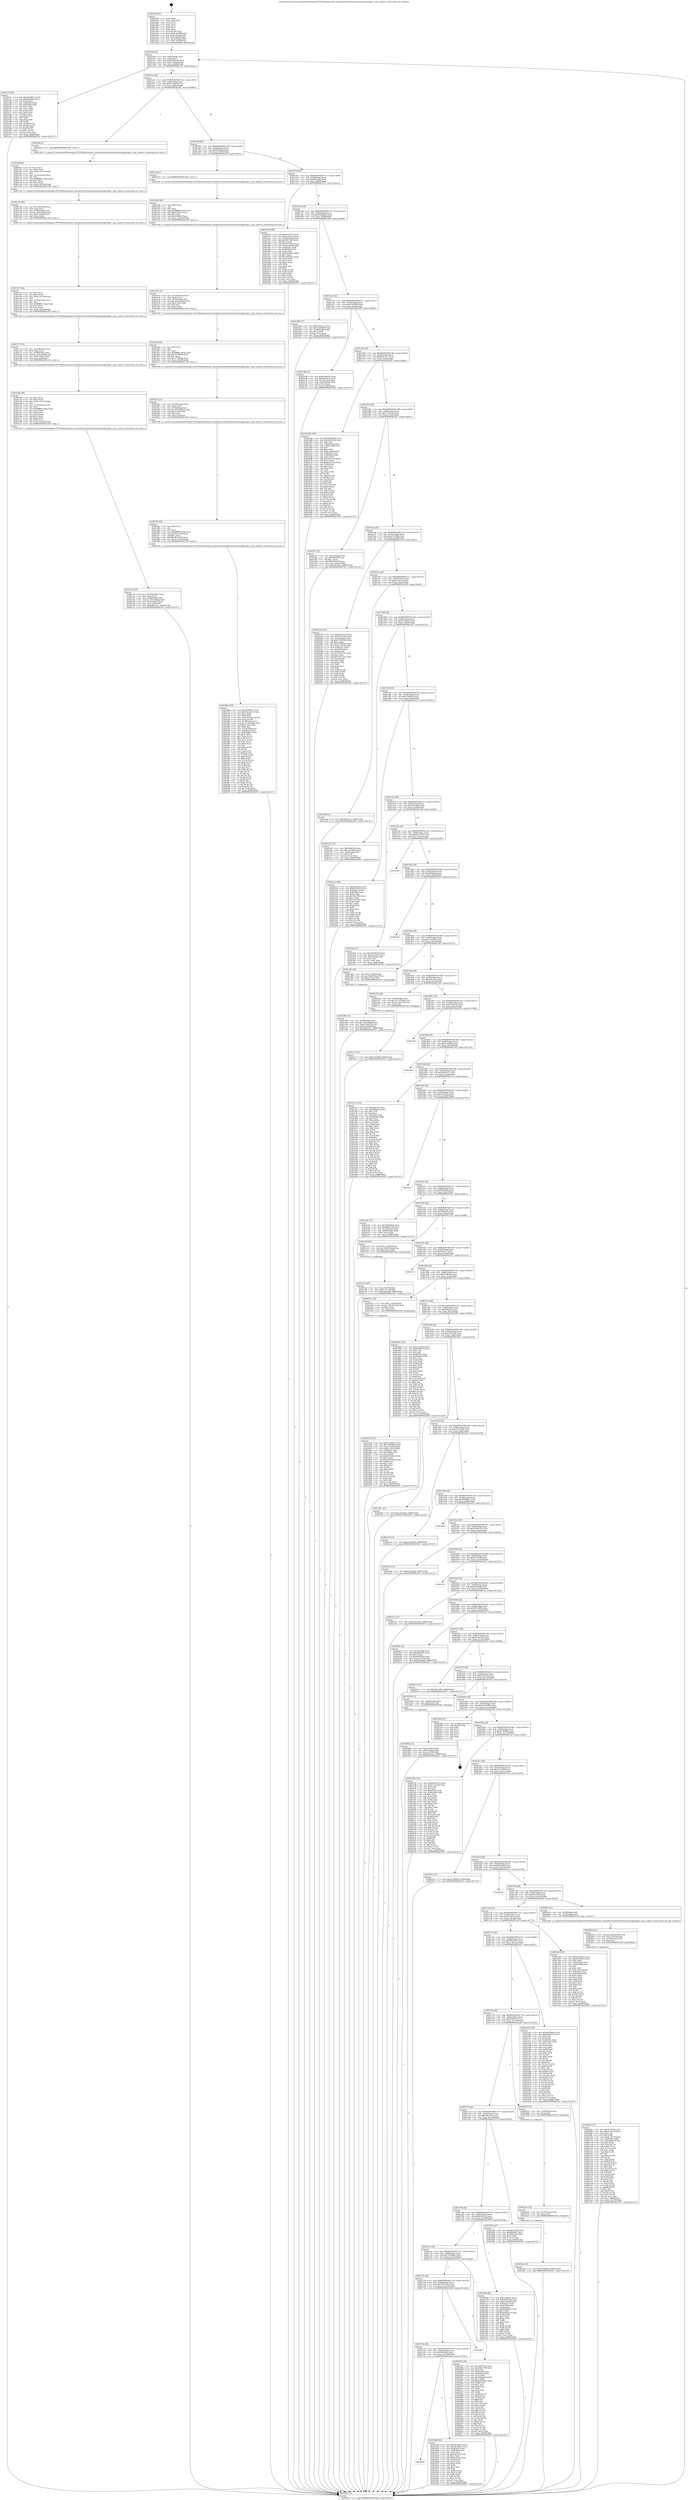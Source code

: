 digraph "0x401290" {
  label = "0x401290 (/mnt/c/Users/mathe/Desktop/tcc/POCII/binaries/extr_linuxdriversnetethernetchelsiocxgbcxgb2.c_get_coalesce_Final-ollvm.out::main(0))"
  labelloc = "t"
  node[shape=record]

  Entry [label="",width=0.3,height=0.3,shape=circle,fillcolor=black,style=filled]
  "0x4012bf" [label="{
     0x4012bf [29]\l
     | [instrs]\l
     &nbsp;&nbsp;0x4012bf \<+3\>: mov -0x80(%rbp),%eax\l
     &nbsp;&nbsp;0x4012c2 \<+2\>: mov %eax,%ecx\l
     &nbsp;&nbsp;0x4012c4 \<+6\>: sub $0x8083d140,%ecx\l
     &nbsp;&nbsp;0x4012ca \<+6\>: mov %eax,-0x84(%rbp)\l
     &nbsp;&nbsp;0x4012d0 \<+6\>: mov %ecx,-0x88(%rbp)\l
     &nbsp;&nbsp;0x4012d6 \<+6\>: je 0000000000401e5c \<main+0xbcc\>\l
  }"]
  "0x401e5c" [label="{
     0x401e5c [83]\l
     | [instrs]\l
     &nbsp;&nbsp;0x401e5c \<+5\>: mov $0x2838667c,%eax\l
     &nbsp;&nbsp;0x401e61 \<+5\>: mov $0x8f26bfad,%ecx\l
     &nbsp;&nbsp;0x401e66 \<+2\>: xor %edx,%edx\l
     &nbsp;&nbsp;0x401e68 \<+7\>: mov 0x40505c,%esi\l
     &nbsp;&nbsp;0x401e6f \<+7\>: mov 0x405060,%edi\l
     &nbsp;&nbsp;0x401e76 \<+3\>: sub $0x1,%edx\l
     &nbsp;&nbsp;0x401e79 \<+3\>: mov %esi,%r8d\l
     &nbsp;&nbsp;0x401e7c \<+3\>: add %edx,%r8d\l
     &nbsp;&nbsp;0x401e7f \<+4\>: imul %r8d,%esi\l
     &nbsp;&nbsp;0x401e83 \<+3\>: and $0x1,%esi\l
     &nbsp;&nbsp;0x401e86 \<+3\>: cmp $0x0,%esi\l
     &nbsp;&nbsp;0x401e89 \<+4\>: sete %r9b\l
     &nbsp;&nbsp;0x401e8d \<+3\>: cmp $0xa,%edi\l
     &nbsp;&nbsp;0x401e90 \<+4\>: setl %r10b\l
     &nbsp;&nbsp;0x401e94 \<+3\>: mov %r9b,%r11b\l
     &nbsp;&nbsp;0x401e97 \<+3\>: and %r10b,%r11b\l
     &nbsp;&nbsp;0x401e9a \<+3\>: xor %r10b,%r9b\l
     &nbsp;&nbsp;0x401e9d \<+3\>: or %r9b,%r11b\l
     &nbsp;&nbsp;0x401ea0 \<+4\>: test $0x1,%r11b\l
     &nbsp;&nbsp;0x401ea4 \<+3\>: cmovne %ecx,%eax\l
     &nbsp;&nbsp;0x401ea7 \<+3\>: mov %eax,-0x80(%rbp)\l
     &nbsp;&nbsp;0x401eaa \<+5\>: jmp 00000000004025b7 \<main+0x1327\>\l
  }"]
  "0x4012dc" [label="{
     0x4012dc [28]\l
     | [instrs]\l
     &nbsp;&nbsp;0x4012dc \<+5\>: jmp 00000000004012e1 \<main+0x51\>\l
     &nbsp;&nbsp;0x4012e1 \<+6\>: mov -0x84(%rbp),%eax\l
     &nbsp;&nbsp;0x4012e7 \<+5\>: sub $0x87ce947d,%eax\l
     &nbsp;&nbsp;0x4012ec \<+6\>: mov %eax,-0x8c(%rbp)\l
     &nbsp;&nbsp;0x4012f2 \<+6\>: je 0000000000401bfa \<main+0x96a\>\l
  }"]
  Exit [label="",width=0.3,height=0.3,shape=circle,fillcolor=black,style=filled,peripheries=2]
  "0x401bfa" [label="{
     0x401bfa [5]\l
     | [instrs]\l
     &nbsp;&nbsp;0x401bfa \<+5\>: call 0000000000401160 \<next_i\>\l
     | [calls]\l
     &nbsp;&nbsp;0x401160 \{1\} (/mnt/c/Users/mathe/Desktop/tcc/POCII/binaries/extr_linuxdriversnetethernetchelsiocxgbcxgb2.c_get_coalesce_Final-ollvm.out::next_i)\l
  }"]
  "0x4012f8" [label="{
     0x4012f8 [28]\l
     | [instrs]\l
     &nbsp;&nbsp;0x4012f8 \<+5\>: jmp 00000000004012fd \<main+0x6d\>\l
     &nbsp;&nbsp;0x4012fd \<+6\>: mov -0x84(%rbp),%eax\l
     &nbsp;&nbsp;0x401303 \<+5\>: sub $0x8f26bfad,%eax\l
     &nbsp;&nbsp;0x401308 \<+6\>: mov %eax,-0x90(%rbp)\l
     &nbsp;&nbsp;0x40130e \<+6\>: je 0000000000401eaf \<main+0xc1f\>\l
  }"]
  "0x4022ea" [label="{
     0x4022ea [12]\l
     | [instrs]\l
     &nbsp;&nbsp;0x4022ea \<+7\>: movl $0xcc5b849a,-0x80(%rbp)\l
     &nbsp;&nbsp;0x4022f1 \<+5\>: jmp 00000000004025b7 \<main+0x1327\>\l
  }"]
  "0x401eaf" [label="{
     0x401eaf [5]\l
     | [instrs]\l
     &nbsp;&nbsp;0x401eaf \<+5\>: call 0000000000401160 \<next_i\>\l
     | [calls]\l
     &nbsp;&nbsp;0x401160 \{1\} (/mnt/c/Users/mathe/Desktop/tcc/POCII/binaries/extr_linuxdriversnetethernetchelsiocxgbcxgb2.c_get_coalesce_Final-ollvm.out::next_i)\l
  }"]
  "0x401314" [label="{
     0x401314 [28]\l
     | [instrs]\l
     &nbsp;&nbsp;0x401314 \<+5\>: jmp 0000000000401319 \<main+0x89\>\l
     &nbsp;&nbsp;0x401319 \<+6\>: mov -0x84(%rbp),%eax\l
     &nbsp;&nbsp;0x40131f \<+5\>: sub $0x9d0cbe62,%eax\l
     &nbsp;&nbsp;0x401324 \<+6\>: mov %eax,-0x94(%rbp)\l
     &nbsp;&nbsp;0x40132a \<+6\>: je 0000000000401d72 \<main+0xae2\>\l
  }"]
  "0x4022de" [label="{
     0x4022de [12]\l
     | [instrs]\l
     &nbsp;&nbsp;0x4022de \<+4\>: mov -0x70(%rbp),%rax\l
     &nbsp;&nbsp;0x4022e2 \<+3\>: mov %rax,%rdi\l
     &nbsp;&nbsp;0x4022e5 \<+5\>: call 0000000000401030 \<free@plt\>\l
     | [calls]\l
     &nbsp;&nbsp;0x401030 \{1\} (unknown)\l
  }"]
  "0x401d72" [label="{
     0x401d72 [109]\l
     | [instrs]\l
     &nbsp;&nbsp;0x401d72 \<+5\>: mov $0x6efd1b7,%eax\l
     &nbsp;&nbsp;0x401d77 \<+5\>: mov $0xaccefca5,%ecx\l
     &nbsp;&nbsp;0x401d7c \<+3\>: mov -0x64(%rbp),%edx\l
     &nbsp;&nbsp;0x401d7f \<+6\>: sub $0x3f01c9a9,%edx\l
     &nbsp;&nbsp;0x401d85 \<+3\>: add $0x1,%edx\l
     &nbsp;&nbsp;0x401d88 \<+6\>: add $0x3f01c9a9,%edx\l
     &nbsp;&nbsp;0x401d8e \<+3\>: mov %edx,-0x64(%rbp)\l
     &nbsp;&nbsp;0x401d91 \<+7\>: mov 0x40505c,%edx\l
     &nbsp;&nbsp;0x401d98 \<+7\>: mov 0x405060,%esi\l
     &nbsp;&nbsp;0x401d9f \<+2\>: mov %edx,%edi\l
     &nbsp;&nbsp;0x401da1 \<+6\>: sub $0x63deb0a2,%edi\l
     &nbsp;&nbsp;0x401da7 \<+3\>: sub $0x1,%edi\l
     &nbsp;&nbsp;0x401daa \<+6\>: add $0x63deb0a2,%edi\l
     &nbsp;&nbsp;0x401db0 \<+3\>: imul %edi,%edx\l
     &nbsp;&nbsp;0x401db3 \<+3\>: and $0x1,%edx\l
     &nbsp;&nbsp;0x401db6 \<+3\>: cmp $0x0,%edx\l
     &nbsp;&nbsp;0x401db9 \<+4\>: sete %r8b\l
     &nbsp;&nbsp;0x401dbd \<+3\>: cmp $0xa,%esi\l
     &nbsp;&nbsp;0x401dc0 \<+4\>: setl %r9b\l
     &nbsp;&nbsp;0x401dc4 \<+3\>: mov %r8b,%r10b\l
     &nbsp;&nbsp;0x401dc7 \<+3\>: and %r9b,%r10b\l
     &nbsp;&nbsp;0x401dca \<+3\>: xor %r9b,%r8b\l
     &nbsp;&nbsp;0x401dcd \<+3\>: or %r8b,%r10b\l
     &nbsp;&nbsp;0x401dd0 \<+4\>: test $0x1,%r10b\l
     &nbsp;&nbsp;0x401dd4 \<+3\>: cmovne %ecx,%eax\l
     &nbsp;&nbsp;0x401dd7 \<+3\>: mov %eax,-0x80(%rbp)\l
     &nbsp;&nbsp;0x401dda \<+5\>: jmp 00000000004025b7 \<main+0x1327\>\l
  }"]
  "0x401330" [label="{
     0x401330 [28]\l
     | [instrs]\l
     &nbsp;&nbsp;0x401330 \<+5\>: jmp 0000000000401335 \<main+0xa5\>\l
     &nbsp;&nbsp;0x401335 \<+6\>: mov -0x84(%rbp),%eax\l
     &nbsp;&nbsp;0x40133b \<+5\>: sub $0x9edb680e,%eax\l
     &nbsp;&nbsp;0x401340 \<+6\>: mov %eax,-0x98(%rbp)\l
     &nbsp;&nbsp;0x401346 \<+6\>: je 0000000000401826 \<main+0x596\>\l
  }"]
  "0x4021c7" [label="{
     0x4021c7 [12]\l
     | [instrs]\l
     &nbsp;&nbsp;0x4021c7 \<+7\>: movl $0x4a7fa460,-0x80(%rbp)\l
     &nbsp;&nbsp;0x4021ce \<+5\>: jmp 00000000004025b7 \<main+0x1327\>\l
  }"]
  "0x401826" [label="{
     0x401826 [27]\l
     | [instrs]\l
     &nbsp;&nbsp;0x401826 \<+5\>: mov $0x45ab51cb,%eax\l
     &nbsp;&nbsp;0x40182b \<+5\>: mov $0x7d3d5868,%ecx\l
     &nbsp;&nbsp;0x401830 \<+3\>: mov -0x34(%rbp),%edx\l
     &nbsp;&nbsp;0x401833 \<+3\>: cmp $0x2,%edx\l
     &nbsp;&nbsp;0x401836 \<+3\>: cmovne %ecx,%eax\l
     &nbsp;&nbsp;0x401839 \<+3\>: mov %eax,-0x80(%rbp)\l
     &nbsp;&nbsp;0x40183c \<+5\>: jmp 00000000004025b7 \<main+0x1327\>\l
  }"]
  "0x40134c" [label="{
     0x40134c [28]\l
     | [instrs]\l
     &nbsp;&nbsp;0x40134c \<+5\>: jmp 0000000000401351 \<main+0xc1\>\l
     &nbsp;&nbsp;0x401351 \<+6\>: mov -0x84(%rbp),%eax\l
     &nbsp;&nbsp;0x401357 \<+5\>: sub $0xa51d8389,%eax\l
     &nbsp;&nbsp;0x40135c \<+6\>: mov %eax,-0x9c(%rbp)\l
     &nbsp;&nbsp;0x401362 \<+6\>: je 0000000000402198 \<main+0xf08\>\l
  }"]
  "0x4025b7" [label="{
     0x4025b7 [5]\l
     | [instrs]\l
     &nbsp;&nbsp;0x4025b7 \<+5\>: jmp 00000000004012bf \<main+0x2f\>\l
  }"]
  "0x401290" [label="{
     0x401290 [47]\l
     | [instrs]\l
     &nbsp;&nbsp;0x401290 \<+1\>: push %rbp\l
     &nbsp;&nbsp;0x401291 \<+3\>: mov %rsp,%rbp\l
     &nbsp;&nbsp;0x401294 \<+2\>: push %r15\l
     &nbsp;&nbsp;0x401296 \<+2\>: push %r14\l
     &nbsp;&nbsp;0x401298 \<+2\>: push %r13\l
     &nbsp;&nbsp;0x40129a \<+2\>: push %r12\l
     &nbsp;&nbsp;0x40129c \<+1\>: push %rbx\l
     &nbsp;&nbsp;0x40129d \<+7\>: sub $0x168,%rsp\l
     &nbsp;&nbsp;0x4012a4 \<+7\>: movl $0x0,-0x38(%rbp)\l
     &nbsp;&nbsp;0x4012ab \<+3\>: mov %edi,-0x3c(%rbp)\l
     &nbsp;&nbsp;0x4012ae \<+4\>: mov %rsi,-0x48(%rbp)\l
     &nbsp;&nbsp;0x4012b2 \<+3\>: mov -0x3c(%rbp),%edi\l
     &nbsp;&nbsp;0x4012b5 \<+3\>: mov %edi,-0x34(%rbp)\l
     &nbsp;&nbsp;0x4012b8 \<+7\>: movl $0x9edb680e,-0x80(%rbp)\l
  }"]
  "0x4020f3" [label="{
     0x4020f3 [153]\l
     | [instrs]\l
     &nbsp;&nbsp;0x4020f3 \<+5\>: mov $0x7b58752c,%esi\l
     &nbsp;&nbsp;0x4020f8 \<+5\>: mov $0x4cc1422f,%ecx\l
     &nbsp;&nbsp;0x4020fd \<+2\>: mov $0x1,%dl\l
     &nbsp;&nbsp;0x4020ff \<+3\>: xor %r8d,%r8d\l
     &nbsp;&nbsp;0x402102 \<+7\>: movl $0x0,-0x7c(%rbp)\l
     &nbsp;&nbsp;0x402109 \<+8\>: mov 0x40505c,%r9d\l
     &nbsp;&nbsp;0x402111 \<+8\>: mov 0x405060,%r10d\l
     &nbsp;&nbsp;0x402119 \<+4\>: sub $0x1,%r8d\l
     &nbsp;&nbsp;0x40211d \<+3\>: mov %r9d,%r11d\l
     &nbsp;&nbsp;0x402120 \<+3\>: add %r8d,%r11d\l
     &nbsp;&nbsp;0x402123 \<+4\>: imul %r11d,%r9d\l
     &nbsp;&nbsp;0x402127 \<+4\>: and $0x1,%r9d\l
     &nbsp;&nbsp;0x40212b \<+4\>: cmp $0x0,%r9d\l
     &nbsp;&nbsp;0x40212f \<+3\>: sete %bl\l
     &nbsp;&nbsp;0x402132 \<+4\>: cmp $0xa,%r10d\l
     &nbsp;&nbsp;0x402136 \<+4\>: setl %r14b\l
     &nbsp;&nbsp;0x40213a \<+3\>: mov %bl,%r15b\l
     &nbsp;&nbsp;0x40213d \<+4\>: xor $0xff,%r15b\l
     &nbsp;&nbsp;0x402141 \<+3\>: mov %r14b,%r12b\l
     &nbsp;&nbsp;0x402144 \<+4\>: xor $0xff,%r12b\l
     &nbsp;&nbsp;0x402148 \<+3\>: xor $0x1,%dl\l
     &nbsp;&nbsp;0x40214b \<+3\>: mov %r15b,%r13b\l
     &nbsp;&nbsp;0x40214e \<+4\>: and $0xff,%r13b\l
     &nbsp;&nbsp;0x402152 \<+2\>: and %dl,%bl\l
     &nbsp;&nbsp;0x402154 \<+3\>: mov %r12b,%dil\l
     &nbsp;&nbsp;0x402157 \<+4\>: and $0xff,%dil\l
     &nbsp;&nbsp;0x40215b \<+3\>: and %dl,%r14b\l
     &nbsp;&nbsp;0x40215e \<+3\>: or %bl,%r13b\l
     &nbsp;&nbsp;0x402161 \<+3\>: or %r14b,%dil\l
     &nbsp;&nbsp;0x402164 \<+3\>: xor %dil,%r13b\l
     &nbsp;&nbsp;0x402167 \<+3\>: or %r12b,%r15b\l
     &nbsp;&nbsp;0x40216a \<+4\>: xor $0xff,%r15b\l
     &nbsp;&nbsp;0x40216e \<+3\>: or $0x1,%dl\l
     &nbsp;&nbsp;0x402171 \<+3\>: and %dl,%r15b\l
     &nbsp;&nbsp;0x402174 \<+3\>: or %r15b,%r13b\l
     &nbsp;&nbsp;0x402177 \<+4\>: test $0x1,%r13b\l
     &nbsp;&nbsp;0x40217b \<+3\>: cmovne %ecx,%esi\l
     &nbsp;&nbsp;0x40217e \<+3\>: mov %esi,-0x80(%rbp)\l
     &nbsp;&nbsp;0x402181 \<+6\>: mov %eax,-0x170(%rbp)\l
     &nbsp;&nbsp;0x402187 \<+5\>: jmp 00000000004025b7 \<main+0x1327\>\l
  }"]
  "0x402198" [label="{
     0x402198 [27]\l
     | [instrs]\l
     &nbsp;&nbsp;0x402198 \<+5\>: mov $0x6a58fe16,%eax\l
     &nbsp;&nbsp;0x40219d \<+5\>: mov $0xe4dc414c,%ecx\l
     &nbsp;&nbsp;0x4021a2 \<+3\>: mov -0x7c(%rbp),%edx\l
     &nbsp;&nbsp;0x4021a5 \<+3\>: cmp -0x50(%rbp),%edx\l
     &nbsp;&nbsp;0x4021a8 \<+3\>: cmovl %ecx,%eax\l
     &nbsp;&nbsp;0x4021ab \<+3\>: mov %eax,-0x80(%rbp)\l
     &nbsp;&nbsp;0x4021ae \<+5\>: jmp 00000000004025b7 \<main+0x1327\>\l
  }"]
  "0x401368" [label="{
     0x401368 [28]\l
     | [instrs]\l
     &nbsp;&nbsp;0x401368 \<+5\>: jmp 000000000040136d \<main+0xdd\>\l
     &nbsp;&nbsp;0x40136d \<+6\>: mov -0x84(%rbp),%eax\l
     &nbsp;&nbsp;0x401373 \<+5\>: sub $0xa659127c,%eax\l
     &nbsp;&nbsp;0x401378 \<+6\>: mov %eax,-0xa0(%rbp)\l
     &nbsp;&nbsp;0x40137e \<+6\>: je 0000000000401b3b \<main+0x8ab\>\l
  }"]
  "0x4020dc" [label="{
     0x4020dc [23]\l
     | [instrs]\l
     &nbsp;&nbsp;0x4020dc \<+10\>: movabs $0x4030b6,%rdi\l
     &nbsp;&nbsp;0x4020e6 \<+3\>: mov %eax,-0x78(%rbp)\l
     &nbsp;&nbsp;0x4020e9 \<+3\>: mov -0x78(%rbp),%esi\l
     &nbsp;&nbsp;0x4020ec \<+2\>: mov $0x0,%al\l
     &nbsp;&nbsp;0x4020ee \<+5\>: call 0000000000401040 \<printf@plt\>\l
     | [calls]\l
     &nbsp;&nbsp;0x401040 \{1\} (unknown)\l
  }"]
  "0x401b3b" [label="{
     0x401b3b [164]\l
     | [instrs]\l
     &nbsp;&nbsp;0x401b3b \<+5\>: mov $0x4d030a46,%eax\l
     &nbsp;&nbsp;0x401b40 \<+5\>: mov $0xce827d48,%ecx\l
     &nbsp;&nbsp;0x401b45 \<+2\>: mov $0x1,%dl\l
     &nbsp;&nbsp;0x401b47 \<+3\>: mov -0x64(%rbp),%esi\l
     &nbsp;&nbsp;0x401b4a \<+3\>: cmp -0x60(%rbp),%esi\l
     &nbsp;&nbsp;0x401b4d \<+4\>: setl %dil\l
     &nbsp;&nbsp;0x401b51 \<+4\>: and $0x1,%dil\l
     &nbsp;&nbsp;0x401b55 \<+4\>: mov %dil,-0x29(%rbp)\l
     &nbsp;&nbsp;0x401b59 \<+7\>: mov 0x40505c,%esi\l
     &nbsp;&nbsp;0x401b60 \<+8\>: mov 0x405060,%r8d\l
     &nbsp;&nbsp;0x401b68 \<+3\>: mov %esi,%r9d\l
     &nbsp;&nbsp;0x401b6b \<+7\>: add $0x9e0ca326,%r9d\l
     &nbsp;&nbsp;0x401b72 \<+4\>: sub $0x1,%r9d\l
     &nbsp;&nbsp;0x401b76 \<+7\>: sub $0x9e0ca326,%r9d\l
     &nbsp;&nbsp;0x401b7d \<+4\>: imul %r9d,%esi\l
     &nbsp;&nbsp;0x401b81 \<+3\>: and $0x1,%esi\l
     &nbsp;&nbsp;0x401b84 \<+3\>: cmp $0x0,%esi\l
     &nbsp;&nbsp;0x401b87 \<+4\>: sete %dil\l
     &nbsp;&nbsp;0x401b8b \<+4\>: cmp $0xa,%r8d\l
     &nbsp;&nbsp;0x401b8f \<+4\>: setl %r10b\l
     &nbsp;&nbsp;0x401b93 \<+3\>: mov %dil,%r11b\l
     &nbsp;&nbsp;0x401b96 \<+4\>: xor $0xff,%r11b\l
     &nbsp;&nbsp;0x401b9a \<+3\>: mov %r10b,%bl\l
     &nbsp;&nbsp;0x401b9d \<+3\>: xor $0xff,%bl\l
     &nbsp;&nbsp;0x401ba0 \<+3\>: xor $0x0,%dl\l
     &nbsp;&nbsp;0x401ba3 \<+3\>: mov %r11b,%r14b\l
     &nbsp;&nbsp;0x401ba6 \<+4\>: and $0x0,%r14b\l
     &nbsp;&nbsp;0x401baa \<+3\>: and %dl,%dil\l
     &nbsp;&nbsp;0x401bad \<+3\>: mov %bl,%r15b\l
     &nbsp;&nbsp;0x401bb0 \<+4\>: and $0x0,%r15b\l
     &nbsp;&nbsp;0x401bb4 \<+3\>: and %dl,%r10b\l
     &nbsp;&nbsp;0x401bb7 \<+3\>: or %dil,%r14b\l
     &nbsp;&nbsp;0x401bba \<+3\>: or %r10b,%r15b\l
     &nbsp;&nbsp;0x401bbd \<+3\>: xor %r15b,%r14b\l
     &nbsp;&nbsp;0x401bc0 \<+3\>: or %bl,%r11b\l
     &nbsp;&nbsp;0x401bc3 \<+4\>: xor $0xff,%r11b\l
     &nbsp;&nbsp;0x401bc7 \<+3\>: or $0x0,%dl\l
     &nbsp;&nbsp;0x401bca \<+3\>: and %dl,%r11b\l
     &nbsp;&nbsp;0x401bcd \<+3\>: or %r11b,%r14b\l
     &nbsp;&nbsp;0x401bd0 \<+4\>: test $0x1,%r14b\l
     &nbsp;&nbsp;0x401bd4 \<+3\>: cmovne %ecx,%eax\l
     &nbsp;&nbsp;0x401bd7 \<+3\>: mov %eax,-0x80(%rbp)\l
     &nbsp;&nbsp;0x401bda \<+5\>: jmp 00000000004025b7 \<main+0x1327\>\l
  }"]
  "0x401384" [label="{
     0x401384 [28]\l
     | [instrs]\l
     &nbsp;&nbsp;0x401384 \<+5\>: jmp 0000000000401389 \<main+0xf9\>\l
     &nbsp;&nbsp;0x401389 \<+6\>: mov -0x84(%rbp),%eax\l
     &nbsp;&nbsp;0x40138f \<+5\>: sub $0xa7c818ad,%eax\l
     &nbsp;&nbsp;0x401394 \<+6\>: mov %eax,-0xa4(%rbp)\l
     &nbsp;&nbsp;0x40139a \<+6\>: je 0000000000401df7 \<main+0xb67\>\l
  }"]
  "0x401f6b" [label="{
     0x401f6b [169]\l
     | [instrs]\l
     &nbsp;&nbsp;0x401f6b \<+5\>: mov $0x2838667c,%ecx\l
     &nbsp;&nbsp;0x401f70 \<+5\>: mov $0x40eec376,%edx\l
     &nbsp;&nbsp;0x401f75 \<+3\>: mov $0x1,%r8b\l
     &nbsp;&nbsp;0x401f78 \<+3\>: xor %r9d,%r9d\l
     &nbsp;&nbsp;0x401f7b \<+7\>: mov -0x16c(%rbp),%r10d\l
     &nbsp;&nbsp;0x401f82 \<+4\>: imul %eax,%r10d\l
     &nbsp;&nbsp;0x401f86 \<+4\>: mov -0x70(%rbp),%rsi\l
     &nbsp;&nbsp;0x401f8a \<+4\>: movslq -0x74(%rbp),%rdi\l
     &nbsp;&nbsp;0x401f8e \<+4\>: imul $0xc,%rdi,%rdi\l
     &nbsp;&nbsp;0x401f92 \<+3\>: add %rdi,%rsi\l
     &nbsp;&nbsp;0x401f95 \<+4\>: mov %r10d,0x8(%rsi)\l
     &nbsp;&nbsp;0x401f99 \<+7\>: mov 0x40505c,%eax\l
     &nbsp;&nbsp;0x401fa0 \<+8\>: mov 0x405060,%r10d\l
     &nbsp;&nbsp;0x401fa8 \<+4\>: sub $0x1,%r9d\l
     &nbsp;&nbsp;0x401fac \<+3\>: mov %eax,%r11d\l
     &nbsp;&nbsp;0x401faf \<+3\>: add %r9d,%r11d\l
     &nbsp;&nbsp;0x401fb2 \<+4\>: imul %r11d,%eax\l
     &nbsp;&nbsp;0x401fb6 \<+3\>: and $0x1,%eax\l
     &nbsp;&nbsp;0x401fb9 \<+3\>: cmp $0x0,%eax\l
     &nbsp;&nbsp;0x401fbc \<+3\>: sete %bl\l
     &nbsp;&nbsp;0x401fbf \<+4\>: cmp $0xa,%r10d\l
     &nbsp;&nbsp;0x401fc3 \<+4\>: setl %r14b\l
     &nbsp;&nbsp;0x401fc7 \<+3\>: mov %bl,%r15b\l
     &nbsp;&nbsp;0x401fca \<+4\>: xor $0xff,%r15b\l
     &nbsp;&nbsp;0x401fce \<+3\>: mov %r14b,%r12b\l
     &nbsp;&nbsp;0x401fd1 \<+4\>: xor $0xff,%r12b\l
     &nbsp;&nbsp;0x401fd5 \<+4\>: xor $0x0,%r8b\l
     &nbsp;&nbsp;0x401fd9 \<+3\>: mov %r15b,%r13b\l
     &nbsp;&nbsp;0x401fdc \<+4\>: and $0x0,%r13b\l
     &nbsp;&nbsp;0x401fe0 \<+3\>: and %r8b,%bl\l
     &nbsp;&nbsp;0x401fe3 \<+3\>: mov %r12b,%al\l
     &nbsp;&nbsp;0x401fe6 \<+2\>: and $0x0,%al\l
     &nbsp;&nbsp;0x401fe8 \<+3\>: and %r8b,%r14b\l
     &nbsp;&nbsp;0x401feb \<+3\>: or %bl,%r13b\l
     &nbsp;&nbsp;0x401fee \<+3\>: or %r14b,%al\l
     &nbsp;&nbsp;0x401ff1 \<+3\>: xor %al,%r13b\l
     &nbsp;&nbsp;0x401ff4 \<+3\>: or %r12b,%r15b\l
     &nbsp;&nbsp;0x401ff7 \<+4\>: xor $0xff,%r15b\l
     &nbsp;&nbsp;0x401ffb \<+4\>: or $0x0,%r8b\l
     &nbsp;&nbsp;0x401fff \<+3\>: and %r8b,%r15b\l
     &nbsp;&nbsp;0x402002 \<+3\>: or %r15b,%r13b\l
     &nbsp;&nbsp;0x402005 \<+4\>: test $0x1,%r13b\l
     &nbsp;&nbsp;0x402009 \<+3\>: cmovne %edx,%ecx\l
     &nbsp;&nbsp;0x40200c \<+3\>: mov %ecx,-0x80(%rbp)\l
     &nbsp;&nbsp;0x40200f \<+5\>: jmp 00000000004025b7 \<main+0x1327\>\l
  }"]
  "0x401df7" [label="{
     0x401df7 [31]\l
     | [instrs]\l
     &nbsp;&nbsp;0x401df7 \<+3\>: mov -0x5c(%rbp),%eax\l
     &nbsp;&nbsp;0x401dfa \<+5\>: sub $0xf1ffa058,%eax\l
     &nbsp;&nbsp;0x401dff \<+3\>: add $0x1,%eax\l
     &nbsp;&nbsp;0x401e02 \<+5\>: add $0xf1ffa058,%eax\l
     &nbsp;&nbsp;0x401e07 \<+3\>: mov %eax,-0x5c(%rbp)\l
     &nbsp;&nbsp;0x401e0a \<+7\>: movl $0x7d01f6cd,-0x80(%rbp)\l
     &nbsp;&nbsp;0x401e11 \<+5\>: jmp 00000000004025b7 \<main+0x1327\>\l
  }"]
  "0x4013a0" [label="{
     0x4013a0 [28]\l
     | [instrs]\l
     &nbsp;&nbsp;0x4013a0 \<+5\>: jmp 00000000004013a5 \<main+0x115\>\l
     &nbsp;&nbsp;0x4013a5 \<+6\>: mov -0x84(%rbp),%eax\l
     &nbsp;&nbsp;0x4013ab \<+5\>: sub $0xac1530dd,%eax\l
     &nbsp;&nbsp;0x4013b0 \<+6\>: mov %eax,-0xa8(%rbp)\l
     &nbsp;&nbsp;0x4013b6 \<+6\>: je 0000000000402259 \<main+0xfc9\>\l
  }"]
  "0x401f43" [label="{
     0x401f43 [40]\l
     | [instrs]\l
     &nbsp;&nbsp;0x401f43 \<+5\>: mov $0x2,%ecx\l
     &nbsp;&nbsp;0x401f48 \<+1\>: cltd\l
     &nbsp;&nbsp;0x401f49 \<+2\>: idiv %ecx\l
     &nbsp;&nbsp;0x401f4b \<+6\>: imul $0xfffffffe,%edx,%ecx\l
     &nbsp;&nbsp;0x401f51 \<+6\>: sub $0x38c1c704,%ecx\l
     &nbsp;&nbsp;0x401f57 \<+3\>: add $0x1,%ecx\l
     &nbsp;&nbsp;0x401f5a \<+6\>: add $0x38c1c704,%ecx\l
     &nbsp;&nbsp;0x401f60 \<+6\>: mov %ecx,-0x16c(%rbp)\l
     &nbsp;&nbsp;0x401f66 \<+5\>: call 0000000000401160 \<next_i\>\l
     | [calls]\l
     &nbsp;&nbsp;0x401160 \{1\} (/mnt/c/Users/mathe/Desktop/tcc/POCII/binaries/extr_linuxdriversnetethernetchelsiocxgbcxgb2.c_get_coalesce_Final-ollvm.out::next_i)\l
  }"]
  "0x402259" [label="{
     0x402259 [109]\l
     | [instrs]\l
     &nbsp;&nbsp;0x402259 \<+5\>: mov $0xdae55510,%eax\l
     &nbsp;&nbsp;0x40225e \<+5\>: mov $0x197b7d54,%ecx\l
     &nbsp;&nbsp;0x402263 \<+3\>: mov -0x7c(%rbp),%edx\l
     &nbsp;&nbsp;0x402266 \<+6\>: sub $0x67836320,%edx\l
     &nbsp;&nbsp;0x40226c \<+3\>: add $0x1,%edx\l
     &nbsp;&nbsp;0x40226f \<+6\>: add $0x67836320,%edx\l
     &nbsp;&nbsp;0x402275 \<+3\>: mov %edx,-0x7c(%rbp)\l
     &nbsp;&nbsp;0x402278 \<+7\>: mov 0x40505c,%edx\l
     &nbsp;&nbsp;0x40227f \<+7\>: mov 0x405060,%esi\l
     &nbsp;&nbsp;0x402286 \<+2\>: mov %edx,%edi\l
     &nbsp;&nbsp;0x402288 \<+6\>: sub $0x75b5151a,%edi\l
     &nbsp;&nbsp;0x40228e \<+3\>: sub $0x1,%edi\l
     &nbsp;&nbsp;0x402291 \<+6\>: add $0x75b5151a,%edi\l
     &nbsp;&nbsp;0x402297 \<+3\>: imul %edi,%edx\l
     &nbsp;&nbsp;0x40229a \<+3\>: and $0x1,%edx\l
     &nbsp;&nbsp;0x40229d \<+3\>: cmp $0x0,%edx\l
     &nbsp;&nbsp;0x4022a0 \<+4\>: sete %r8b\l
     &nbsp;&nbsp;0x4022a4 \<+3\>: cmp $0xa,%esi\l
     &nbsp;&nbsp;0x4022a7 \<+4\>: setl %r9b\l
     &nbsp;&nbsp;0x4022ab \<+3\>: mov %r8b,%r10b\l
     &nbsp;&nbsp;0x4022ae \<+3\>: and %r9b,%r10b\l
     &nbsp;&nbsp;0x4022b1 \<+3\>: xor %r9b,%r8b\l
     &nbsp;&nbsp;0x4022b4 \<+3\>: or %r8b,%r10b\l
     &nbsp;&nbsp;0x4022b7 \<+4\>: test $0x1,%r10b\l
     &nbsp;&nbsp;0x4022bb \<+3\>: cmovne %ecx,%eax\l
     &nbsp;&nbsp;0x4022be \<+3\>: mov %eax,-0x80(%rbp)\l
     &nbsp;&nbsp;0x4022c1 \<+5\>: jmp 00000000004025b7 \<main+0x1327\>\l
  }"]
  "0x4013bc" [label="{
     0x4013bc [28]\l
     | [instrs]\l
     &nbsp;&nbsp;0x4013bc \<+5\>: jmp 00000000004013c1 \<main+0x131\>\l
     &nbsp;&nbsp;0x4013c1 \<+6\>: mov -0x84(%rbp),%eax\l
     &nbsp;&nbsp;0x4013c7 \<+5\>: sub $0xaccefca5,%eax\l
     &nbsp;&nbsp;0x4013cc \<+6\>: mov %eax,-0xac(%rbp)\l
     &nbsp;&nbsp;0x4013d2 \<+6\>: je 0000000000401ddf \<main+0xb4f\>\l
  }"]
  "0x401f23" [label="{
     0x401f23 [32]\l
     | [instrs]\l
     &nbsp;&nbsp;0x401f23 \<+6\>: mov -0x168(%rbp),%ecx\l
     &nbsp;&nbsp;0x401f29 \<+3\>: imul %eax,%ecx\l
     &nbsp;&nbsp;0x401f2c \<+4\>: mov -0x70(%rbp),%rsi\l
     &nbsp;&nbsp;0x401f30 \<+4\>: movslq -0x74(%rbp),%rdi\l
     &nbsp;&nbsp;0x401f34 \<+4\>: imul $0xc,%rdi,%rdi\l
     &nbsp;&nbsp;0x401f38 \<+3\>: add %rdi,%rsi\l
     &nbsp;&nbsp;0x401f3b \<+3\>: mov %ecx,0x4(%rsi)\l
     &nbsp;&nbsp;0x401f3e \<+5\>: call 0000000000401160 \<next_i\>\l
     | [calls]\l
     &nbsp;&nbsp;0x401160 \{1\} (/mnt/c/Users/mathe/Desktop/tcc/POCII/binaries/extr_linuxdriversnetethernetchelsiocxgbcxgb2.c_get_coalesce_Final-ollvm.out::next_i)\l
  }"]
  "0x401ddf" [label="{
     0x401ddf [12]\l
     | [instrs]\l
     &nbsp;&nbsp;0x401ddf \<+7\>: movl $0x5f9d1037,-0x80(%rbp)\l
     &nbsp;&nbsp;0x401de6 \<+5\>: jmp 00000000004025b7 \<main+0x1327\>\l
  }"]
  "0x4013d8" [label="{
     0x4013d8 [28]\l
     | [instrs]\l
     &nbsp;&nbsp;0x4013d8 \<+5\>: jmp 00000000004013dd \<main+0x14d\>\l
     &nbsp;&nbsp;0x4013dd \<+6\>: mov -0x84(%rbp),%eax\l
     &nbsp;&nbsp;0x4013e3 \<+5\>: sub $0xb1b30023,%eax\l
     &nbsp;&nbsp;0x4013e8 \<+6\>: mov %eax,-0xb0(%rbp)\l
     &nbsp;&nbsp;0x4013ee \<+6\>: je 0000000000401a67 \<main+0x7d7\>\l
  }"]
  "0x401efb" [label="{
     0x401efb [40]\l
     | [instrs]\l
     &nbsp;&nbsp;0x401efb \<+5\>: mov $0x2,%ecx\l
     &nbsp;&nbsp;0x401f00 \<+1\>: cltd\l
     &nbsp;&nbsp;0x401f01 \<+2\>: idiv %ecx\l
     &nbsp;&nbsp;0x401f03 \<+6\>: imul $0xfffffffe,%edx,%ecx\l
     &nbsp;&nbsp;0x401f09 \<+6\>: add $0x16758dd8,%ecx\l
     &nbsp;&nbsp;0x401f0f \<+3\>: add $0x1,%ecx\l
     &nbsp;&nbsp;0x401f12 \<+6\>: sub $0x16758dd8,%ecx\l
     &nbsp;&nbsp;0x401f18 \<+6\>: mov %ecx,-0x168(%rbp)\l
     &nbsp;&nbsp;0x401f1e \<+5\>: call 0000000000401160 \<next_i\>\l
     | [calls]\l
     &nbsp;&nbsp;0x401160 \{1\} (/mnt/c/Users/mathe/Desktop/tcc/POCII/binaries/extr_linuxdriversnetethernetchelsiocxgbcxgb2.c_get_coalesce_Final-ollvm.out::next_i)\l
  }"]
  "0x401a67" [label="{
     0x401a67 [27]\l
     | [instrs]\l
     &nbsp;&nbsp;0x401a67 \<+5\>: mov $0x240b023,%eax\l
     &nbsp;&nbsp;0x401a6c \<+5\>: mov $0xe14cba62,%ecx\l
     &nbsp;&nbsp;0x401a71 \<+3\>: mov -0x2a(%rbp),%dl\l
     &nbsp;&nbsp;0x401a74 \<+3\>: test $0x1,%dl\l
     &nbsp;&nbsp;0x401a77 \<+3\>: cmovne %ecx,%eax\l
     &nbsp;&nbsp;0x401a7a \<+3\>: mov %eax,-0x80(%rbp)\l
     &nbsp;&nbsp;0x401a7d \<+5\>: jmp 00000000004025b7 \<main+0x1327\>\l
  }"]
  "0x4013f4" [label="{
     0x4013f4 [28]\l
     | [instrs]\l
     &nbsp;&nbsp;0x4013f4 \<+5\>: jmp 00000000004013f9 \<main+0x169\>\l
     &nbsp;&nbsp;0x4013f9 \<+6\>: mov -0x84(%rbp),%eax\l
     &nbsp;&nbsp;0x4013ff \<+5\>: sub $0xcc5b849a,%eax\l
     &nbsp;&nbsp;0x401404 \<+6\>: mov %eax,-0xb4(%rbp)\l
     &nbsp;&nbsp;0x40140a \<+6\>: je 0000000000402313 \<main+0x1083\>\l
  }"]
  "0x401edc" [label="{
     0x401edc [31]\l
     | [instrs]\l
     &nbsp;&nbsp;0x401edc \<+6\>: mov -0x164(%rbp),%ecx\l
     &nbsp;&nbsp;0x401ee2 \<+3\>: imul %eax,%ecx\l
     &nbsp;&nbsp;0x401ee5 \<+4\>: mov -0x70(%rbp),%rsi\l
     &nbsp;&nbsp;0x401ee9 \<+4\>: movslq -0x74(%rbp),%rdi\l
     &nbsp;&nbsp;0x401eed \<+4\>: imul $0xc,%rdi,%rdi\l
     &nbsp;&nbsp;0x401ef1 \<+3\>: add %rdi,%rsi\l
     &nbsp;&nbsp;0x401ef4 \<+2\>: mov %ecx,(%rsi)\l
     &nbsp;&nbsp;0x401ef6 \<+5\>: call 0000000000401160 \<next_i\>\l
     | [calls]\l
     &nbsp;&nbsp;0x401160 \{1\} (/mnt/c/Users/mathe/Desktop/tcc/POCII/binaries/extr_linuxdriversnetethernetchelsiocxgbcxgb2.c_get_coalesce_Final-ollvm.out::next_i)\l
  }"]
  "0x402313" [label="{
     0x402313 [88]\l
     | [instrs]\l
     &nbsp;&nbsp;0x402313 \<+5\>: mov $0xde4fdeea,%eax\l
     &nbsp;&nbsp;0x402318 \<+5\>: mov $0x6e2f183d,%ecx\l
     &nbsp;&nbsp;0x40231d \<+7\>: mov 0x40505c,%edx\l
     &nbsp;&nbsp;0x402324 \<+7\>: mov 0x405060,%esi\l
     &nbsp;&nbsp;0x40232b \<+2\>: mov %edx,%edi\l
     &nbsp;&nbsp;0x40232d \<+6\>: sub $0x19e33f63,%edi\l
     &nbsp;&nbsp;0x402333 \<+3\>: sub $0x1,%edi\l
     &nbsp;&nbsp;0x402336 \<+6\>: add $0x19e33f63,%edi\l
     &nbsp;&nbsp;0x40233c \<+3\>: imul %edi,%edx\l
     &nbsp;&nbsp;0x40233f \<+3\>: and $0x1,%edx\l
     &nbsp;&nbsp;0x402342 \<+3\>: cmp $0x0,%edx\l
     &nbsp;&nbsp;0x402345 \<+4\>: sete %r8b\l
     &nbsp;&nbsp;0x402349 \<+3\>: cmp $0xa,%esi\l
     &nbsp;&nbsp;0x40234c \<+4\>: setl %r9b\l
     &nbsp;&nbsp;0x402350 \<+3\>: mov %r8b,%r10b\l
     &nbsp;&nbsp;0x402353 \<+3\>: and %r9b,%r10b\l
     &nbsp;&nbsp;0x402356 \<+3\>: xor %r9b,%r8b\l
     &nbsp;&nbsp;0x402359 \<+3\>: or %r8b,%r10b\l
     &nbsp;&nbsp;0x40235c \<+4\>: test $0x1,%r10b\l
     &nbsp;&nbsp;0x402360 \<+3\>: cmovne %ecx,%eax\l
     &nbsp;&nbsp;0x402363 \<+3\>: mov %eax,-0x80(%rbp)\l
     &nbsp;&nbsp;0x402366 \<+5\>: jmp 00000000004025b7 \<main+0x1327\>\l
  }"]
  "0x401410" [label="{
     0x401410 [28]\l
     | [instrs]\l
     &nbsp;&nbsp;0x401410 \<+5\>: jmp 0000000000401415 \<main+0x185\>\l
     &nbsp;&nbsp;0x401415 \<+6\>: mov -0x84(%rbp),%eax\l
     &nbsp;&nbsp;0x40141b \<+5\>: sub $0xce827d48,%eax\l
     &nbsp;&nbsp;0x401420 \<+6\>: mov %eax,-0xb8(%rbp)\l
     &nbsp;&nbsp;0x401426 \<+6\>: je 0000000000401bdf \<main+0x94f\>\l
  }"]
  "0x401eb4" [label="{
     0x401eb4 [40]\l
     | [instrs]\l
     &nbsp;&nbsp;0x401eb4 \<+5\>: mov $0x2,%ecx\l
     &nbsp;&nbsp;0x401eb9 \<+1\>: cltd\l
     &nbsp;&nbsp;0x401eba \<+2\>: idiv %ecx\l
     &nbsp;&nbsp;0x401ebc \<+6\>: imul $0xfffffffe,%edx,%ecx\l
     &nbsp;&nbsp;0x401ec2 \<+6\>: add $0x41608c0,%ecx\l
     &nbsp;&nbsp;0x401ec8 \<+3\>: add $0x1,%ecx\l
     &nbsp;&nbsp;0x401ecb \<+6\>: sub $0x41608c0,%ecx\l
     &nbsp;&nbsp;0x401ed1 \<+6\>: mov %ecx,-0x164(%rbp)\l
     &nbsp;&nbsp;0x401ed7 \<+5\>: call 0000000000401160 \<next_i\>\l
     | [calls]\l
     &nbsp;&nbsp;0x401160 \{1\} (/mnt/c/Users/mathe/Desktop/tcc/POCII/binaries/extr_linuxdriversnetethernetchelsiocxgbcxgb2.c_get_coalesce_Final-ollvm.out::next_i)\l
  }"]
  "0x401bdf" [label="{
     0x401bdf [27]\l
     | [instrs]\l
     &nbsp;&nbsp;0x401bdf \<+5\>: mov $0x302b0742,%eax\l
     &nbsp;&nbsp;0x401be4 \<+5\>: mov $0x87ce947d,%ecx\l
     &nbsp;&nbsp;0x401be9 \<+3\>: mov -0x29(%rbp),%dl\l
     &nbsp;&nbsp;0x401bec \<+3\>: test $0x1,%dl\l
     &nbsp;&nbsp;0x401bef \<+3\>: cmovne %ecx,%eax\l
     &nbsp;&nbsp;0x401bf2 \<+3\>: mov %eax,-0x80(%rbp)\l
     &nbsp;&nbsp;0x401bf5 \<+5\>: jmp 00000000004025b7 \<main+0x1327\>\l
  }"]
  "0x40142c" [label="{
     0x40142c [28]\l
     | [instrs]\l
     &nbsp;&nbsp;0x40142c \<+5\>: jmp 0000000000401431 \<main+0x1a1\>\l
     &nbsp;&nbsp;0x401431 \<+6\>: mov -0x84(%rbp),%eax\l
     &nbsp;&nbsp;0x401437 \<+5\>: sub $0xdae55510,%eax\l
     &nbsp;&nbsp;0x40143c \<+6\>: mov %eax,-0xbc(%rbp)\l
     &nbsp;&nbsp;0x401442 \<+6\>: je 0000000000402588 \<main+0x12f8\>\l
  }"]
  "0x401e2a" [label="{
     0x401e2a [23]\l
     | [instrs]\l
     &nbsp;&nbsp;0x401e2a \<+4\>: mov %rax,-0x70(%rbp)\l
     &nbsp;&nbsp;0x401e2e \<+7\>: movl $0x0,-0x74(%rbp)\l
     &nbsp;&nbsp;0x401e35 \<+7\>: movl $0xf2beebbb,-0x80(%rbp)\l
     &nbsp;&nbsp;0x401e3c \<+5\>: jmp 00000000004025b7 \<main+0x1327\>\l
  }"]
  "0x402588" [label="{
     0x402588\l
  }", style=dashed]
  "0x401448" [label="{
     0x401448 [28]\l
     | [instrs]\l
     &nbsp;&nbsp;0x401448 \<+5\>: jmp 000000000040144d \<main+0x1bd\>\l
     &nbsp;&nbsp;0x40144d \<+6\>: mov -0x84(%rbp),%eax\l
     &nbsp;&nbsp;0x401453 \<+5\>: sub $0xde4fdeea,%eax\l
     &nbsp;&nbsp;0x401458 \<+6\>: mov %eax,-0xc0(%rbp)\l
     &nbsp;&nbsp;0x40145e \<+6\>: je 00000000004025a9 \<main+0x1319\>\l
  }"]
  "0x401cc8" [label="{
     0x401cc8 [36]\l
     | [instrs]\l
     &nbsp;&nbsp;0x401cc8 \<+6\>: mov -0x160(%rbp),%ecx\l
     &nbsp;&nbsp;0x401cce \<+3\>: imul %eax,%ecx\l
     &nbsp;&nbsp;0x401cd1 \<+4\>: mov -0x58(%rbp),%rdi\l
     &nbsp;&nbsp;0x401cd5 \<+4\>: movslq -0x5c(%rbp),%r8\l
     &nbsp;&nbsp;0x401cd9 \<+4\>: mov (%rdi,%r8,8),%rdi\l
     &nbsp;&nbsp;0x401cdd \<+3\>: mov %ecx,0x8(%rdi)\l
     &nbsp;&nbsp;0x401ce0 \<+7\>: movl $0xed4531c1,-0x80(%rbp)\l
     &nbsp;&nbsp;0x401ce7 \<+5\>: jmp 00000000004025b7 \<main+0x1327\>\l
  }"]
  "0x4025a9" [label="{
     0x4025a9\l
  }", style=dashed]
  "0x401464" [label="{
     0x401464 [28]\l
     | [instrs]\l
     &nbsp;&nbsp;0x401464 \<+5\>: jmp 0000000000401469 \<main+0x1d9\>\l
     &nbsp;&nbsp;0x401469 \<+6\>: mov -0x84(%rbp),%eax\l
     &nbsp;&nbsp;0x40146f \<+5\>: sub $0xe14cba62,%eax\l
     &nbsp;&nbsp;0x401474 \<+6\>: mov %eax,-0xc4(%rbp)\l
     &nbsp;&nbsp;0x40147a \<+6\>: je 0000000000401a82 \<main+0x7f2\>\l
  }"]
  "0x401c90" [label="{
     0x401c90 [56]\l
     | [instrs]\l
     &nbsp;&nbsp;0x401c90 \<+2\>: xor %ecx,%ecx\l
     &nbsp;&nbsp;0x401c92 \<+5\>: mov $0x2,%edx\l
     &nbsp;&nbsp;0x401c97 \<+6\>: mov %edx,-0x15c(%rbp)\l
     &nbsp;&nbsp;0x401c9d \<+1\>: cltd\l
     &nbsp;&nbsp;0x401c9e \<+6\>: mov -0x15c(%rbp),%esi\l
     &nbsp;&nbsp;0x401ca4 \<+2\>: idiv %esi\l
     &nbsp;&nbsp;0x401ca6 \<+6\>: imul $0xfffffffe,%edx,%edx\l
     &nbsp;&nbsp;0x401cac \<+3\>: mov %ecx,%r9d\l
     &nbsp;&nbsp;0x401caf \<+3\>: sub %edx,%r9d\l
     &nbsp;&nbsp;0x401cb2 \<+2\>: mov %ecx,%edx\l
     &nbsp;&nbsp;0x401cb4 \<+3\>: sub $0x1,%edx\l
     &nbsp;&nbsp;0x401cb7 \<+3\>: add %edx,%r9d\l
     &nbsp;&nbsp;0x401cba \<+3\>: sub %r9d,%ecx\l
     &nbsp;&nbsp;0x401cbd \<+6\>: mov %ecx,-0x160(%rbp)\l
     &nbsp;&nbsp;0x401cc3 \<+5\>: call 0000000000401160 \<next_i\>\l
     | [calls]\l
     &nbsp;&nbsp;0x401160 \{1\} (/mnt/c/Users/mathe/Desktop/tcc/POCII/binaries/extr_linuxdriversnetethernetchelsiocxgbcxgb2.c_get_coalesce_Final-ollvm.out::next_i)\l
  }"]
  "0x401a82" [label="{
     0x401a82 [20]\l
     | [instrs]\l
     &nbsp;&nbsp;0x401a82 \<+7\>: movl $0x1,-0x60(%rbp)\l
     &nbsp;&nbsp;0x401a89 \<+4\>: movslq -0x60(%rbp),%rax\l
     &nbsp;&nbsp;0x401a8d \<+4\>: imul $0xc,%rax,%rdi\l
     &nbsp;&nbsp;0x401a91 \<+5\>: call 0000000000401050 \<malloc@plt\>\l
     | [calls]\l
     &nbsp;&nbsp;0x401050 \{1\} (unknown)\l
  }"]
  "0x401480" [label="{
     0x401480 [28]\l
     | [instrs]\l
     &nbsp;&nbsp;0x401480 \<+5\>: jmp 0000000000401485 \<main+0x1f5\>\l
     &nbsp;&nbsp;0x401485 \<+6\>: mov -0x84(%rbp),%eax\l
     &nbsp;&nbsp;0x40148b \<+5\>: sub $0xe4dc414c,%eax\l
     &nbsp;&nbsp;0x401490 \<+6\>: mov %eax,-0xc8(%rbp)\l
     &nbsp;&nbsp;0x401496 \<+6\>: je 00000000004021b3 \<main+0xf23\>\l
  }"]
  "0x401c73" [label="{
     0x401c73 [29]\l
     | [instrs]\l
     &nbsp;&nbsp;0x401c73 \<+6\>: mov -0x158(%rbp),%ecx\l
     &nbsp;&nbsp;0x401c79 \<+3\>: imul %eax,%ecx\l
     &nbsp;&nbsp;0x401c7c \<+4\>: mov -0x58(%rbp),%rdi\l
     &nbsp;&nbsp;0x401c80 \<+4\>: movslq -0x5c(%rbp),%r8\l
     &nbsp;&nbsp;0x401c84 \<+4\>: mov (%rdi,%r8,8),%rdi\l
     &nbsp;&nbsp;0x401c88 \<+3\>: mov %ecx,0x4(%rdi)\l
     &nbsp;&nbsp;0x401c8b \<+5\>: call 0000000000401160 \<next_i\>\l
     | [calls]\l
     &nbsp;&nbsp;0x401160 \{1\} (/mnt/c/Users/mathe/Desktop/tcc/POCII/binaries/extr_linuxdriversnetethernetchelsiocxgbcxgb2.c_get_coalesce_Final-ollvm.out::next_i)\l
  }"]
  "0x4021b3" [label="{
     0x4021b3 [20]\l
     | [instrs]\l
     &nbsp;&nbsp;0x4021b3 \<+4\>: mov -0x58(%rbp),%rax\l
     &nbsp;&nbsp;0x4021b7 \<+4\>: movslq -0x7c(%rbp),%rcx\l
     &nbsp;&nbsp;0x4021bb \<+4\>: mov (%rax,%rcx,8),%rax\l
     &nbsp;&nbsp;0x4021bf \<+3\>: mov %rax,%rdi\l
     &nbsp;&nbsp;0x4021c2 \<+5\>: call 0000000000401030 \<free@plt\>\l
     | [calls]\l
     &nbsp;&nbsp;0x401030 \{1\} (unknown)\l
  }"]
  "0x40149c" [label="{
     0x40149c [28]\l
     | [instrs]\l
     &nbsp;&nbsp;0x40149c \<+5\>: jmp 00000000004014a1 \<main+0x211\>\l
     &nbsp;&nbsp;0x4014a1 \<+6\>: mov -0x84(%rbp),%eax\l
     &nbsp;&nbsp;0x4014a7 \<+5\>: sub $0xe8a2ea36,%eax\l
     &nbsp;&nbsp;0x4014ac \<+6\>: mov %eax,-0xcc(%rbp)\l
     &nbsp;&nbsp;0x4014b2 \<+6\>: je 00000000004022f6 \<main+0x1066\>\l
  }"]
  "0x401c47" [label="{
     0x401c47 [44]\l
     | [instrs]\l
     &nbsp;&nbsp;0x401c47 \<+2\>: xor %ecx,%ecx\l
     &nbsp;&nbsp;0x401c49 \<+5\>: mov $0x2,%edx\l
     &nbsp;&nbsp;0x401c4e \<+6\>: mov %edx,-0x154(%rbp)\l
     &nbsp;&nbsp;0x401c54 \<+1\>: cltd\l
     &nbsp;&nbsp;0x401c55 \<+6\>: mov -0x154(%rbp),%esi\l
     &nbsp;&nbsp;0x401c5b \<+2\>: idiv %esi\l
     &nbsp;&nbsp;0x401c5d \<+6\>: imul $0xfffffffe,%edx,%edx\l
     &nbsp;&nbsp;0x401c63 \<+3\>: sub $0x1,%ecx\l
     &nbsp;&nbsp;0x401c66 \<+2\>: sub %ecx,%edx\l
     &nbsp;&nbsp;0x401c68 \<+6\>: mov %edx,-0x158(%rbp)\l
     &nbsp;&nbsp;0x401c6e \<+5\>: call 0000000000401160 \<next_i\>\l
     | [calls]\l
     &nbsp;&nbsp;0x401160 \{1\} (/mnt/c/Users/mathe/Desktop/tcc/POCII/binaries/extr_linuxdriversnetethernetchelsiocxgbcxgb2.c_get_coalesce_Final-ollvm.out::next_i)\l
  }"]
  "0x4022f6" [label="{
     0x4022f6\l
  }", style=dashed]
  "0x4014b8" [label="{
     0x4014b8 [28]\l
     | [instrs]\l
     &nbsp;&nbsp;0x4014b8 \<+5\>: jmp 00000000004014bd \<main+0x22d\>\l
     &nbsp;&nbsp;0x4014bd \<+6\>: mov -0x84(%rbp),%eax\l
     &nbsp;&nbsp;0x4014c3 \<+5\>: sub $0xeccd28b3,%eax\l
     &nbsp;&nbsp;0x4014c8 \<+6\>: mov %eax,-0xd0(%rbp)\l
     &nbsp;&nbsp;0x4014ce \<+6\>: je 00000000004023eb \<main+0x115b\>\l
  }"]
  "0x401c2b" [label="{
     0x401c2b [28]\l
     | [instrs]\l
     &nbsp;&nbsp;0x401c2b \<+6\>: mov -0x150(%rbp),%ecx\l
     &nbsp;&nbsp;0x401c31 \<+3\>: imul %eax,%ecx\l
     &nbsp;&nbsp;0x401c34 \<+4\>: mov -0x58(%rbp),%rdi\l
     &nbsp;&nbsp;0x401c38 \<+4\>: movslq -0x5c(%rbp),%r8\l
     &nbsp;&nbsp;0x401c3c \<+4\>: mov (%rdi,%r8,8),%rdi\l
     &nbsp;&nbsp;0x401c40 \<+2\>: mov %ecx,(%rdi)\l
     &nbsp;&nbsp;0x401c42 \<+5\>: call 0000000000401160 \<next_i\>\l
     | [calls]\l
     &nbsp;&nbsp;0x401160 \{1\} (/mnt/c/Users/mathe/Desktop/tcc/POCII/binaries/extr_linuxdriversnetethernetchelsiocxgbcxgb2.c_get_coalesce_Final-ollvm.out::next_i)\l
  }"]
  "0x4023eb" [label="{
     0x4023eb\l
  }", style=dashed]
  "0x4014d4" [label="{
     0x4014d4 [28]\l
     | [instrs]\l
     &nbsp;&nbsp;0x4014d4 \<+5\>: jmp 00000000004014d9 \<main+0x249\>\l
     &nbsp;&nbsp;0x4014d9 \<+6\>: mov -0x84(%rbp),%eax\l
     &nbsp;&nbsp;0x4014df \<+5\>: sub $0xed4531c1,%eax\l
     &nbsp;&nbsp;0x4014e4 \<+6\>: mov %eax,-0xd4(%rbp)\l
     &nbsp;&nbsp;0x4014ea \<+6\>: je 0000000000401cec \<main+0xa5c\>\l
  }"]
  "0x401bff" [label="{
     0x401bff [44]\l
     | [instrs]\l
     &nbsp;&nbsp;0x401bff \<+2\>: xor %ecx,%ecx\l
     &nbsp;&nbsp;0x401c01 \<+5\>: mov $0x2,%edx\l
     &nbsp;&nbsp;0x401c06 \<+6\>: mov %edx,-0x14c(%rbp)\l
     &nbsp;&nbsp;0x401c0c \<+1\>: cltd\l
     &nbsp;&nbsp;0x401c0d \<+6\>: mov -0x14c(%rbp),%esi\l
     &nbsp;&nbsp;0x401c13 \<+2\>: idiv %esi\l
     &nbsp;&nbsp;0x401c15 \<+6\>: imul $0xfffffffe,%edx,%edx\l
     &nbsp;&nbsp;0x401c1b \<+3\>: sub $0x1,%ecx\l
     &nbsp;&nbsp;0x401c1e \<+2\>: sub %ecx,%edx\l
     &nbsp;&nbsp;0x401c20 \<+6\>: mov %edx,-0x150(%rbp)\l
     &nbsp;&nbsp;0x401c26 \<+5\>: call 0000000000401160 \<next_i\>\l
     | [calls]\l
     &nbsp;&nbsp;0x401160 \{1\} (/mnt/c/Users/mathe/Desktop/tcc/POCII/binaries/extr_linuxdriversnetethernetchelsiocxgbcxgb2.c_get_coalesce_Final-ollvm.out::next_i)\l
  }"]
  "0x401cec" [label="{
     0x401cec [134]\l
     | [instrs]\l
     &nbsp;&nbsp;0x401cec \<+5\>: mov $0x6efd1b7,%eax\l
     &nbsp;&nbsp;0x401cf1 \<+5\>: mov $0x9d0cbe62,%ecx\l
     &nbsp;&nbsp;0x401cf6 \<+2\>: mov $0x1,%dl\l
     &nbsp;&nbsp;0x401cf8 \<+2\>: xor %esi,%esi\l
     &nbsp;&nbsp;0x401cfa \<+7\>: mov 0x40505c,%edi\l
     &nbsp;&nbsp;0x401d01 \<+8\>: mov 0x405060,%r8d\l
     &nbsp;&nbsp;0x401d09 \<+3\>: sub $0x1,%esi\l
     &nbsp;&nbsp;0x401d0c \<+3\>: mov %edi,%r9d\l
     &nbsp;&nbsp;0x401d0f \<+3\>: add %esi,%r9d\l
     &nbsp;&nbsp;0x401d12 \<+4\>: imul %r9d,%edi\l
     &nbsp;&nbsp;0x401d16 \<+3\>: and $0x1,%edi\l
     &nbsp;&nbsp;0x401d19 \<+3\>: cmp $0x0,%edi\l
     &nbsp;&nbsp;0x401d1c \<+4\>: sete %r10b\l
     &nbsp;&nbsp;0x401d20 \<+4\>: cmp $0xa,%r8d\l
     &nbsp;&nbsp;0x401d24 \<+4\>: setl %r11b\l
     &nbsp;&nbsp;0x401d28 \<+3\>: mov %r10b,%bl\l
     &nbsp;&nbsp;0x401d2b \<+3\>: xor $0xff,%bl\l
     &nbsp;&nbsp;0x401d2e \<+3\>: mov %r11b,%r14b\l
     &nbsp;&nbsp;0x401d31 \<+4\>: xor $0xff,%r14b\l
     &nbsp;&nbsp;0x401d35 \<+3\>: xor $0x0,%dl\l
     &nbsp;&nbsp;0x401d38 \<+3\>: mov %bl,%r15b\l
     &nbsp;&nbsp;0x401d3b \<+4\>: and $0x0,%r15b\l
     &nbsp;&nbsp;0x401d3f \<+3\>: and %dl,%r10b\l
     &nbsp;&nbsp;0x401d42 \<+3\>: mov %r14b,%r12b\l
     &nbsp;&nbsp;0x401d45 \<+4\>: and $0x0,%r12b\l
     &nbsp;&nbsp;0x401d49 \<+3\>: and %dl,%r11b\l
     &nbsp;&nbsp;0x401d4c \<+3\>: or %r10b,%r15b\l
     &nbsp;&nbsp;0x401d4f \<+3\>: or %r11b,%r12b\l
     &nbsp;&nbsp;0x401d52 \<+3\>: xor %r12b,%r15b\l
     &nbsp;&nbsp;0x401d55 \<+3\>: or %r14b,%bl\l
     &nbsp;&nbsp;0x401d58 \<+3\>: xor $0xff,%bl\l
     &nbsp;&nbsp;0x401d5b \<+3\>: or $0x0,%dl\l
     &nbsp;&nbsp;0x401d5e \<+2\>: and %dl,%bl\l
     &nbsp;&nbsp;0x401d60 \<+3\>: or %bl,%r15b\l
     &nbsp;&nbsp;0x401d63 \<+4\>: test $0x1,%r15b\l
     &nbsp;&nbsp;0x401d67 \<+3\>: cmovne %ecx,%eax\l
     &nbsp;&nbsp;0x401d6a \<+3\>: mov %eax,-0x80(%rbp)\l
     &nbsp;&nbsp;0x401d6d \<+5\>: jmp 00000000004025b7 \<main+0x1327\>\l
  }"]
  "0x4014f0" [label="{
     0x4014f0 [28]\l
     | [instrs]\l
     &nbsp;&nbsp;0x4014f0 \<+5\>: jmp 00000000004014f5 \<main+0x265\>\l
     &nbsp;&nbsp;0x4014f5 \<+6\>: mov -0x84(%rbp),%eax\l
     &nbsp;&nbsp;0x4014fb \<+5\>: sub $0xee03a875,%eax\l
     &nbsp;&nbsp;0x401500 \<+6\>: mov %eax,-0xd8(%rbp)\l
     &nbsp;&nbsp;0x401506 \<+6\>: je 0000000000402419 \<main+0x1189\>\l
  }"]
  "0x401a96" [label="{
     0x401a96 [31]\l
     | [instrs]\l
     &nbsp;&nbsp;0x401a96 \<+4\>: mov -0x58(%rbp),%rdi\l
     &nbsp;&nbsp;0x401a9a \<+4\>: movslq -0x5c(%rbp),%rcx\l
     &nbsp;&nbsp;0x401a9e \<+4\>: mov %rax,(%rdi,%rcx,8)\l
     &nbsp;&nbsp;0x401aa2 \<+7\>: movl $0x0,-0x64(%rbp)\l
     &nbsp;&nbsp;0x401aa9 \<+7\>: movl $0x5f9d1037,-0x80(%rbp)\l
     &nbsp;&nbsp;0x401ab0 \<+5\>: jmp 00000000004025b7 \<main+0x1327\>\l
  }"]
  "0x402419" [label="{
     0x402419\l
  }", style=dashed]
  "0x40150c" [label="{
     0x40150c [28]\l
     | [instrs]\l
     &nbsp;&nbsp;0x40150c \<+5\>: jmp 0000000000401511 \<main+0x281\>\l
     &nbsp;&nbsp;0x401511 \<+6\>: mov -0x84(%rbp),%eax\l
     &nbsp;&nbsp;0x401517 \<+5\>: sub $0xf2beebbb,%eax\l
     &nbsp;&nbsp;0x40151c \<+6\>: mov %eax,-0xdc(%rbp)\l
     &nbsp;&nbsp;0x401522 \<+6\>: je 0000000000401e41 \<main+0xbb1\>\l
  }"]
  "0x401800" [label="{
     0x401800\l
  }", style=dashed]
  "0x401e41" [label="{
     0x401e41 [27]\l
     | [instrs]\l
     &nbsp;&nbsp;0x401e41 \<+5\>: mov $0x75640b6e,%eax\l
     &nbsp;&nbsp;0x401e46 \<+5\>: mov $0x8083d140,%ecx\l
     &nbsp;&nbsp;0x401e4b \<+3\>: mov -0x74(%rbp),%edx\l
     &nbsp;&nbsp;0x401e4e \<+3\>: cmp -0x68(%rbp),%edx\l
     &nbsp;&nbsp;0x401e51 \<+3\>: cmovl %ecx,%eax\l
     &nbsp;&nbsp;0x401e54 \<+3\>: mov %eax,-0x80(%rbp)\l
     &nbsp;&nbsp;0x401e57 \<+5\>: jmp 00000000004025b7 \<main+0x1327\>\l
  }"]
  "0x401528" [label="{
     0x401528 [28]\l
     | [instrs]\l
     &nbsp;&nbsp;0x401528 \<+5\>: jmp 000000000040152d \<main+0x29d\>\l
     &nbsp;&nbsp;0x40152d \<+6\>: mov -0x84(%rbp),%eax\l
     &nbsp;&nbsp;0x401533 \<+5\>: sub $0x240b023,%eax\l
     &nbsp;&nbsp;0x401538 \<+6\>: mov %eax,-0xe0(%rbp)\l
     &nbsp;&nbsp;0x40153e \<+6\>: je 0000000000401e16 \<main+0xb86\>\l
  }"]
  "0x4019a8" [label="{
     0x4019a8 [88]\l
     | [instrs]\l
     &nbsp;&nbsp;0x4019a8 \<+5\>: mov $0xee03a875,%eax\l
     &nbsp;&nbsp;0x4019ad \<+5\>: mov $0x5412fb3e,%ecx\l
     &nbsp;&nbsp;0x4019b2 \<+7\>: mov 0x40505c,%edx\l
     &nbsp;&nbsp;0x4019b9 \<+7\>: mov 0x405060,%esi\l
     &nbsp;&nbsp;0x4019c0 \<+2\>: mov %edx,%edi\l
     &nbsp;&nbsp;0x4019c2 \<+6\>: sub $0xbc421ba,%edi\l
     &nbsp;&nbsp;0x4019c8 \<+3\>: sub $0x1,%edi\l
     &nbsp;&nbsp;0x4019cb \<+6\>: add $0xbc421ba,%edi\l
     &nbsp;&nbsp;0x4019d1 \<+3\>: imul %edi,%edx\l
     &nbsp;&nbsp;0x4019d4 \<+3\>: and $0x1,%edx\l
     &nbsp;&nbsp;0x4019d7 \<+3\>: cmp $0x0,%edx\l
     &nbsp;&nbsp;0x4019da \<+4\>: sete %r8b\l
     &nbsp;&nbsp;0x4019de \<+3\>: cmp $0xa,%esi\l
     &nbsp;&nbsp;0x4019e1 \<+4\>: setl %r9b\l
     &nbsp;&nbsp;0x4019e5 \<+3\>: mov %r8b,%r10b\l
     &nbsp;&nbsp;0x4019e8 \<+3\>: and %r9b,%r10b\l
     &nbsp;&nbsp;0x4019eb \<+3\>: xor %r9b,%r8b\l
     &nbsp;&nbsp;0x4019ee \<+3\>: or %r8b,%r10b\l
     &nbsp;&nbsp;0x4019f1 \<+4\>: test $0x1,%r10b\l
     &nbsp;&nbsp;0x4019f5 \<+3\>: cmovne %ecx,%eax\l
     &nbsp;&nbsp;0x4019f8 \<+3\>: mov %eax,-0x80(%rbp)\l
     &nbsp;&nbsp;0x4019fb \<+5\>: jmp 00000000004025b7 \<main+0x1327\>\l
  }"]
  "0x401e16" [label="{
     0x401e16 [20]\l
     | [instrs]\l
     &nbsp;&nbsp;0x401e16 \<+7\>: movl $0x1,-0x68(%rbp)\l
     &nbsp;&nbsp;0x401e1d \<+4\>: movslq -0x68(%rbp),%rax\l
     &nbsp;&nbsp;0x401e21 \<+4\>: imul $0xc,%rax,%rdi\l
     &nbsp;&nbsp;0x401e25 \<+5\>: call 0000000000401050 \<malloc@plt\>\l
     | [calls]\l
     &nbsp;&nbsp;0x401050 \{1\} (unknown)\l
  }"]
  "0x401544" [label="{
     0x401544 [28]\l
     | [instrs]\l
     &nbsp;&nbsp;0x401544 \<+5\>: jmp 0000000000401549 \<main+0x2b9\>\l
     &nbsp;&nbsp;0x401549 \<+6\>: mov -0x84(%rbp),%eax\l
     &nbsp;&nbsp;0x40154f \<+5\>: sub $0x6efd1b7,%eax\l
     &nbsp;&nbsp;0x401554 \<+6\>: mov %eax,-0xe4(%rbp)\l
     &nbsp;&nbsp;0x40155a \<+6\>: je 0000000000402431 \<main+0x11a1\>\l
  }"]
  "0x4017e4" [label="{
     0x4017e4 [28]\l
     | [instrs]\l
     &nbsp;&nbsp;0x4017e4 \<+5\>: jmp 00000000004017e9 \<main+0x559\>\l
     &nbsp;&nbsp;0x4017e9 \<+6\>: mov -0x84(%rbp),%eax\l
     &nbsp;&nbsp;0x4017ef \<+5\>: sub $0x7d01f6cd,%eax\l
     &nbsp;&nbsp;0x4017f4 \<+6\>: mov %eax,-0x144(%rbp)\l
     &nbsp;&nbsp;0x4017fa \<+6\>: je 00000000004019a8 \<main+0x718\>\l
  }"]
  "0x402431" [label="{
     0x402431\l
  }", style=dashed]
  "0x401560" [label="{
     0x401560 [28]\l
     | [instrs]\l
     &nbsp;&nbsp;0x401560 \<+5\>: jmp 0000000000401565 \<main+0x2d5\>\l
     &nbsp;&nbsp;0x401565 \<+6\>: mov -0x84(%rbp),%eax\l
     &nbsp;&nbsp;0x40156b \<+5\>: sub $0x8798d1d,%eax\l
     &nbsp;&nbsp;0x401570 \<+6\>: mov %eax,-0xe8(%rbp)\l
     &nbsp;&nbsp;0x401576 \<+6\>: je 000000000040191c \<main+0x68c\>\l
  }"]
  "0x40254b" [label="{
     0x40254b\l
  }", style=dashed]
  "0x40191c" [label="{
     0x40191c [23]\l
     | [instrs]\l
     &nbsp;&nbsp;0x40191c \<+7\>: movl $0x1,-0x50(%rbp)\l
     &nbsp;&nbsp;0x401923 \<+4\>: movslq -0x50(%rbp),%rax\l
     &nbsp;&nbsp;0x401927 \<+4\>: shl $0x3,%rax\l
     &nbsp;&nbsp;0x40192b \<+3\>: mov %rax,%rdi\l
     &nbsp;&nbsp;0x40192e \<+5\>: call 0000000000401050 \<malloc@plt\>\l
     | [calls]\l
     &nbsp;&nbsp;0x401050 \{1\} (unknown)\l
  }"]
  "0x40157c" [label="{
     0x40157c [28]\l
     | [instrs]\l
     &nbsp;&nbsp;0x40157c \<+5\>: jmp 0000000000401581 \<main+0x2f1\>\l
     &nbsp;&nbsp;0x401581 \<+6\>: mov -0x84(%rbp),%eax\l
     &nbsp;&nbsp;0x401587 \<+5\>: sub $0x8fba6d7,%eax\l
     &nbsp;&nbsp;0x40158c \<+6\>: mov %eax,-0xec(%rbp)\l
     &nbsp;&nbsp;0x401592 \<+6\>: je 0000000000401896 \<main+0x606\>\l
  }"]
  "0x4017c8" [label="{
     0x4017c8 [28]\l
     | [instrs]\l
     &nbsp;&nbsp;0x4017c8 \<+5\>: jmp 00000000004017cd \<main+0x53d\>\l
     &nbsp;&nbsp;0x4017cd \<+6\>: mov -0x84(%rbp),%eax\l
     &nbsp;&nbsp;0x4017d3 \<+5\>: sub $0x7b58752c,%eax\l
     &nbsp;&nbsp;0x4017d8 \<+6\>: mov %eax,-0x140(%rbp)\l
     &nbsp;&nbsp;0x4017de \<+6\>: je 000000000040254b \<main+0x12bb\>\l
  }"]
  "0x401896" [label="{
     0x401896 [134]\l
     | [instrs]\l
     &nbsp;&nbsp;0x401896 \<+5\>: mov $0xeccd28b3,%eax\l
     &nbsp;&nbsp;0x40189b \<+5\>: mov $0x8798d1d,%ecx\l
     &nbsp;&nbsp;0x4018a0 \<+2\>: mov $0x1,%dl\l
     &nbsp;&nbsp;0x4018a2 \<+2\>: xor %esi,%esi\l
     &nbsp;&nbsp;0x4018a4 \<+7\>: mov 0x40505c,%edi\l
     &nbsp;&nbsp;0x4018ab \<+8\>: mov 0x405060,%r8d\l
     &nbsp;&nbsp;0x4018b3 \<+3\>: sub $0x1,%esi\l
     &nbsp;&nbsp;0x4018b6 \<+3\>: mov %edi,%r9d\l
     &nbsp;&nbsp;0x4018b9 \<+3\>: add %esi,%r9d\l
     &nbsp;&nbsp;0x4018bc \<+4\>: imul %r9d,%edi\l
     &nbsp;&nbsp;0x4018c0 \<+3\>: and $0x1,%edi\l
     &nbsp;&nbsp;0x4018c3 \<+3\>: cmp $0x0,%edi\l
     &nbsp;&nbsp;0x4018c6 \<+4\>: sete %r10b\l
     &nbsp;&nbsp;0x4018ca \<+4\>: cmp $0xa,%r8d\l
     &nbsp;&nbsp;0x4018ce \<+4\>: setl %r11b\l
     &nbsp;&nbsp;0x4018d2 \<+3\>: mov %r10b,%bl\l
     &nbsp;&nbsp;0x4018d5 \<+3\>: xor $0xff,%bl\l
     &nbsp;&nbsp;0x4018d8 \<+3\>: mov %r11b,%r14b\l
     &nbsp;&nbsp;0x4018db \<+4\>: xor $0xff,%r14b\l
     &nbsp;&nbsp;0x4018df \<+3\>: xor $0x0,%dl\l
     &nbsp;&nbsp;0x4018e2 \<+3\>: mov %bl,%r15b\l
     &nbsp;&nbsp;0x4018e5 \<+4\>: and $0x0,%r15b\l
     &nbsp;&nbsp;0x4018e9 \<+3\>: and %dl,%r10b\l
     &nbsp;&nbsp;0x4018ec \<+3\>: mov %r14b,%r12b\l
     &nbsp;&nbsp;0x4018ef \<+4\>: and $0x0,%r12b\l
     &nbsp;&nbsp;0x4018f3 \<+3\>: and %dl,%r11b\l
     &nbsp;&nbsp;0x4018f6 \<+3\>: or %r10b,%r15b\l
     &nbsp;&nbsp;0x4018f9 \<+3\>: or %r11b,%r12b\l
     &nbsp;&nbsp;0x4018fc \<+3\>: xor %r12b,%r15b\l
     &nbsp;&nbsp;0x4018ff \<+3\>: or %r14b,%bl\l
     &nbsp;&nbsp;0x401902 \<+3\>: xor $0xff,%bl\l
     &nbsp;&nbsp;0x401905 \<+3\>: or $0x0,%dl\l
     &nbsp;&nbsp;0x401908 \<+2\>: and %dl,%bl\l
     &nbsp;&nbsp;0x40190a \<+3\>: or %bl,%r15b\l
     &nbsp;&nbsp;0x40190d \<+4\>: test $0x1,%r15b\l
     &nbsp;&nbsp;0x401911 \<+3\>: cmovne %ecx,%eax\l
     &nbsp;&nbsp;0x401914 \<+3\>: mov %eax,-0x80(%rbp)\l
     &nbsp;&nbsp;0x401917 \<+5\>: jmp 00000000004025b7 \<main+0x1327\>\l
  }"]
  "0x401598" [label="{
     0x401598 [28]\l
     | [instrs]\l
     &nbsp;&nbsp;0x401598 \<+5\>: jmp 000000000040159d \<main+0x30d\>\l
     &nbsp;&nbsp;0x40159d \<+6\>: mov -0x84(%rbp),%eax\l
     &nbsp;&nbsp;0x4015a3 \<+5\>: sub $0x100330f1,%eax\l
     &nbsp;&nbsp;0x4015a8 \<+6\>: mov %eax,-0xf0(%rbp)\l
     &nbsp;&nbsp;0x4015ae \<+6\>: je 000000000040199c \<main+0x70c\>\l
  }"]
  "0x40203f" [label="{
     0x40203f [144]\l
     | [instrs]\l
     &nbsp;&nbsp;0x40203f \<+5\>: mov $0x7b58752c,%eax\l
     &nbsp;&nbsp;0x402044 \<+5\>: mov $0x4fb33700,%ecx\l
     &nbsp;&nbsp;0x402049 \<+2\>: mov $0x1,%dl\l
     &nbsp;&nbsp;0x40204b \<+7\>: mov 0x40505c,%esi\l
     &nbsp;&nbsp;0x402052 \<+7\>: mov 0x405060,%edi\l
     &nbsp;&nbsp;0x402059 \<+3\>: mov %esi,%r8d\l
     &nbsp;&nbsp;0x40205c \<+7\>: sub $0xa02da9de,%r8d\l
     &nbsp;&nbsp;0x402063 \<+4\>: sub $0x1,%r8d\l
     &nbsp;&nbsp;0x402067 \<+7\>: add $0xa02da9de,%r8d\l
     &nbsp;&nbsp;0x40206e \<+4\>: imul %r8d,%esi\l
     &nbsp;&nbsp;0x402072 \<+3\>: and $0x1,%esi\l
     &nbsp;&nbsp;0x402075 \<+3\>: cmp $0x0,%esi\l
     &nbsp;&nbsp;0x402078 \<+4\>: sete %r9b\l
     &nbsp;&nbsp;0x40207c \<+3\>: cmp $0xa,%edi\l
     &nbsp;&nbsp;0x40207f \<+4\>: setl %r10b\l
     &nbsp;&nbsp;0x402083 \<+3\>: mov %r9b,%r11b\l
     &nbsp;&nbsp;0x402086 \<+4\>: xor $0xff,%r11b\l
     &nbsp;&nbsp;0x40208a \<+3\>: mov %r10b,%bl\l
     &nbsp;&nbsp;0x40208d \<+3\>: xor $0xff,%bl\l
     &nbsp;&nbsp;0x402090 \<+3\>: xor $0x0,%dl\l
     &nbsp;&nbsp;0x402093 \<+3\>: mov %r11b,%r14b\l
     &nbsp;&nbsp;0x402096 \<+4\>: and $0x0,%r14b\l
     &nbsp;&nbsp;0x40209a \<+3\>: and %dl,%r9b\l
     &nbsp;&nbsp;0x40209d \<+3\>: mov %bl,%r15b\l
     &nbsp;&nbsp;0x4020a0 \<+4\>: and $0x0,%r15b\l
     &nbsp;&nbsp;0x4020a4 \<+3\>: and %dl,%r10b\l
     &nbsp;&nbsp;0x4020a7 \<+3\>: or %r9b,%r14b\l
     &nbsp;&nbsp;0x4020aa \<+3\>: or %r10b,%r15b\l
     &nbsp;&nbsp;0x4020ad \<+3\>: xor %r15b,%r14b\l
     &nbsp;&nbsp;0x4020b0 \<+3\>: or %bl,%r11b\l
     &nbsp;&nbsp;0x4020b3 \<+4\>: xor $0xff,%r11b\l
     &nbsp;&nbsp;0x4020b7 \<+3\>: or $0x0,%dl\l
     &nbsp;&nbsp;0x4020ba \<+3\>: and %dl,%r11b\l
     &nbsp;&nbsp;0x4020bd \<+3\>: or %r11b,%r14b\l
     &nbsp;&nbsp;0x4020c0 \<+4\>: test $0x1,%r14b\l
     &nbsp;&nbsp;0x4020c4 \<+3\>: cmovne %ecx,%eax\l
     &nbsp;&nbsp;0x4020c7 \<+3\>: mov %eax,-0x80(%rbp)\l
     &nbsp;&nbsp;0x4020ca \<+5\>: jmp 00000000004025b7 \<main+0x1327\>\l
  }"]
  "0x40199c" [label="{
     0x40199c [12]\l
     | [instrs]\l
     &nbsp;&nbsp;0x40199c \<+7\>: movl $0x7d01f6cd,-0x80(%rbp)\l
     &nbsp;&nbsp;0x4019a3 \<+5\>: jmp 00000000004025b7 \<main+0x1327\>\l
  }"]
  "0x4015b4" [label="{
     0x4015b4 [28]\l
     | [instrs]\l
     &nbsp;&nbsp;0x4015b4 \<+5\>: jmp 00000000004015b9 \<main+0x329\>\l
     &nbsp;&nbsp;0x4015b9 \<+6\>: mov -0x84(%rbp),%eax\l
     &nbsp;&nbsp;0x4015bf \<+5\>: sub $0x197b7d54,%eax\l
     &nbsp;&nbsp;0x4015c4 \<+6\>: mov %eax,-0xf4(%rbp)\l
     &nbsp;&nbsp;0x4015ca \<+6\>: je 00000000004022c6 \<main+0x1036\>\l
  }"]
  "0x4017ac" [label="{
     0x4017ac [28]\l
     | [instrs]\l
     &nbsp;&nbsp;0x4017ac \<+5\>: jmp 00000000004017b1 \<main+0x521\>\l
     &nbsp;&nbsp;0x4017b1 \<+6\>: mov -0x84(%rbp),%eax\l
     &nbsp;&nbsp;0x4017b7 \<+5\>: sub $0x75640b6e,%eax\l
     &nbsp;&nbsp;0x4017bc \<+6\>: mov %eax,-0x13c(%rbp)\l
     &nbsp;&nbsp;0x4017c2 \<+6\>: je 000000000040203f \<main+0xdaf\>\l
  }"]
  "0x4022c6" [label="{
     0x4022c6 [12]\l
     | [instrs]\l
     &nbsp;&nbsp;0x4022c6 \<+7\>: movl $0xa51d8389,-0x80(%rbp)\l
     &nbsp;&nbsp;0x4022cd \<+5\>: jmp 00000000004025b7 \<main+0x1327\>\l
  }"]
  "0x4015d0" [label="{
     0x4015d0 [28]\l
     | [instrs]\l
     &nbsp;&nbsp;0x4015d0 \<+5\>: jmp 00000000004015d5 \<main+0x345\>\l
     &nbsp;&nbsp;0x4015d5 \<+6\>: mov -0x84(%rbp),%eax\l
     &nbsp;&nbsp;0x4015db \<+5\>: sub $0x2838667c,%eax\l
     &nbsp;&nbsp;0x4015e0 \<+6\>: mov %eax,-0xf8(%rbp)\l
     &nbsp;&nbsp;0x4015e6 \<+6\>: je 0000000000402450 \<main+0x11c0\>\l
  }"]
  "0x40236b" [label="{
     0x40236b [95]\l
     | [instrs]\l
     &nbsp;&nbsp;0x40236b \<+5\>: mov $0xde4fdeea,%eax\l
     &nbsp;&nbsp;0x402370 \<+5\>: mov $0x3e94ea9a,%ecx\l
     &nbsp;&nbsp;0x402375 \<+7\>: movl $0x0,-0x38(%rbp)\l
     &nbsp;&nbsp;0x40237c \<+7\>: mov 0x40505c,%edx\l
     &nbsp;&nbsp;0x402383 \<+7\>: mov 0x405060,%esi\l
     &nbsp;&nbsp;0x40238a \<+2\>: mov %edx,%edi\l
     &nbsp;&nbsp;0x40238c \<+6\>: sub $0xb838bd7d,%edi\l
     &nbsp;&nbsp;0x402392 \<+3\>: sub $0x1,%edi\l
     &nbsp;&nbsp;0x402395 \<+6\>: add $0xb838bd7d,%edi\l
     &nbsp;&nbsp;0x40239b \<+3\>: imul %edi,%edx\l
     &nbsp;&nbsp;0x40239e \<+3\>: and $0x1,%edx\l
     &nbsp;&nbsp;0x4023a1 \<+3\>: cmp $0x0,%edx\l
     &nbsp;&nbsp;0x4023a4 \<+4\>: sete %r8b\l
     &nbsp;&nbsp;0x4023a8 \<+3\>: cmp $0xa,%esi\l
     &nbsp;&nbsp;0x4023ab \<+4\>: setl %r9b\l
     &nbsp;&nbsp;0x4023af \<+3\>: mov %r8b,%r10b\l
     &nbsp;&nbsp;0x4023b2 \<+3\>: and %r9b,%r10b\l
     &nbsp;&nbsp;0x4023b5 \<+3\>: xor %r9b,%r8b\l
     &nbsp;&nbsp;0x4023b8 \<+3\>: or %r8b,%r10b\l
     &nbsp;&nbsp;0x4023bb \<+4\>: test $0x1,%r10b\l
     &nbsp;&nbsp;0x4023bf \<+3\>: cmovne %ecx,%eax\l
     &nbsp;&nbsp;0x4023c2 \<+3\>: mov %eax,-0x80(%rbp)\l
     &nbsp;&nbsp;0x4023c5 \<+5\>: jmp 00000000004025b7 \<main+0x1327\>\l
  }"]
  "0x402450" [label="{
     0x402450\l
  }", style=dashed]
  "0x4015ec" [label="{
     0x4015ec [28]\l
     | [instrs]\l
     &nbsp;&nbsp;0x4015ec \<+5\>: jmp 00000000004015f1 \<main+0x361\>\l
     &nbsp;&nbsp;0x4015f1 \<+6\>: mov -0x84(%rbp),%eax\l
     &nbsp;&nbsp;0x4015f7 \<+5\>: sub $0x302b0742,%eax\l
     &nbsp;&nbsp;0x4015fc \<+6\>: mov %eax,-0xfc(%rbp)\l
     &nbsp;&nbsp;0x401602 \<+6\>: je 0000000000401deb \<main+0xb5b\>\l
  }"]
  "0x401933" [label="{
     0x401933 [105]\l
     | [instrs]\l
     &nbsp;&nbsp;0x401933 \<+5\>: mov $0xeccd28b3,%ecx\l
     &nbsp;&nbsp;0x401938 \<+5\>: mov $0x100330f1,%edx\l
     &nbsp;&nbsp;0x40193d \<+4\>: mov %rax,-0x58(%rbp)\l
     &nbsp;&nbsp;0x401941 \<+7\>: movl $0x0,-0x5c(%rbp)\l
     &nbsp;&nbsp;0x401948 \<+7\>: mov 0x40505c,%esi\l
     &nbsp;&nbsp;0x40194f \<+8\>: mov 0x405060,%r8d\l
     &nbsp;&nbsp;0x401957 \<+3\>: mov %esi,%r9d\l
     &nbsp;&nbsp;0x40195a \<+7\>: sub $0x4410044b,%r9d\l
     &nbsp;&nbsp;0x401961 \<+4\>: sub $0x1,%r9d\l
     &nbsp;&nbsp;0x401965 \<+7\>: add $0x4410044b,%r9d\l
     &nbsp;&nbsp;0x40196c \<+4\>: imul %r9d,%esi\l
     &nbsp;&nbsp;0x401970 \<+3\>: and $0x1,%esi\l
     &nbsp;&nbsp;0x401973 \<+3\>: cmp $0x0,%esi\l
     &nbsp;&nbsp;0x401976 \<+4\>: sete %r10b\l
     &nbsp;&nbsp;0x40197a \<+4\>: cmp $0xa,%r8d\l
     &nbsp;&nbsp;0x40197e \<+4\>: setl %r11b\l
     &nbsp;&nbsp;0x401982 \<+3\>: mov %r10b,%bl\l
     &nbsp;&nbsp;0x401985 \<+3\>: and %r11b,%bl\l
     &nbsp;&nbsp;0x401988 \<+3\>: xor %r11b,%r10b\l
     &nbsp;&nbsp;0x40198b \<+3\>: or %r10b,%bl\l
     &nbsp;&nbsp;0x40198e \<+3\>: test $0x1,%bl\l
     &nbsp;&nbsp;0x401991 \<+3\>: cmovne %edx,%ecx\l
     &nbsp;&nbsp;0x401994 \<+3\>: mov %ecx,-0x80(%rbp)\l
     &nbsp;&nbsp;0x401997 \<+5\>: jmp 00000000004025b7 \<main+0x1327\>\l
  }"]
  "0x401deb" [label="{
     0x401deb [12]\l
     | [instrs]\l
     &nbsp;&nbsp;0x401deb \<+7\>: movl $0xa7c818ad,-0x80(%rbp)\l
     &nbsp;&nbsp;0x401df2 \<+5\>: jmp 00000000004025b7 \<main+0x1327\>\l
  }"]
  "0x401608" [label="{
     0x401608 [28]\l
     | [instrs]\l
     &nbsp;&nbsp;0x401608 \<+5\>: jmp 000000000040160d \<main+0x37d\>\l
     &nbsp;&nbsp;0x40160d \<+6\>: mov -0x84(%rbp),%eax\l
     &nbsp;&nbsp;0x401613 \<+5\>: sub $0x3c5197ff,%eax\l
     &nbsp;&nbsp;0x401618 \<+6\>: mov %eax,-0x100(%rbp)\l
     &nbsp;&nbsp;0x40161e \<+6\>: je 0000000000402302 \<main+0x1072\>\l
  }"]
  "0x401790" [label="{
     0x401790 [28]\l
     | [instrs]\l
     &nbsp;&nbsp;0x401790 \<+5\>: jmp 0000000000401795 \<main+0x505\>\l
     &nbsp;&nbsp;0x401795 \<+6\>: mov -0x84(%rbp),%eax\l
     &nbsp;&nbsp;0x40179b \<+5\>: sub $0x6e2f183d,%eax\l
     &nbsp;&nbsp;0x4017a0 \<+6\>: mov %eax,-0x138(%rbp)\l
     &nbsp;&nbsp;0x4017a6 \<+6\>: je 000000000040236b \<main+0x10db\>\l
  }"]
  "0x402302" [label="{
     0x402302\l
  }", style=dashed]
  "0x401624" [label="{
     0x401624 [28]\l
     | [instrs]\l
     &nbsp;&nbsp;0x401624 \<+5\>: jmp 0000000000401629 \<main+0x399\>\l
     &nbsp;&nbsp;0x401629 \<+6\>: mov -0x84(%rbp),%eax\l
     &nbsp;&nbsp;0x40162f \<+5\>: sub $0x3e94ea9a,%eax\l
     &nbsp;&nbsp;0x401634 \<+6\>: mov %eax,-0x104(%rbp)\l
     &nbsp;&nbsp;0x40163a \<+6\>: je 00000000004023ca \<main+0x113a\>\l
  }"]
  "0x40187b" [label="{
     0x40187b [27]\l
     | [instrs]\l
     &nbsp;&nbsp;0x40187b \<+5\>: mov $0xe8a2ea36,%eax\l
     &nbsp;&nbsp;0x401880 \<+5\>: mov $0x8fba6d7,%ecx\l
     &nbsp;&nbsp;0x401885 \<+3\>: mov -0x30(%rbp),%edx\l
     &nbsp;&nbsp;0x401888 \<+3\>: cmp $0x0,%edx\l
     &nbsp;&nbsp;0x40188b \<+3\>: cmove %ecx,%eax\l
     &nbsp;&nbsp;0x40188e \<+3\>: mov %eax,-0x80(%rbp)\l
     &nbsp;&nbsp;0x401891 \<+5\>: jmp 00000000004025b7 \<main+0x1327\>\l
  }"]
  "0x4023ca" [label="{
     0x4023ca [12]\l
     | [instrs]\l
     &nbsp;&nbsp;0x4023ca \<+7\>: movl $0x45e47d95,-0x80(%rbp)\l
     &nbsp;&nbsp;0x4023d1 \<+5\>: jmp 00000000004025b7 \<main+0x1327\>\l
  }"]
  "0x401640" [label="{
     0x401640 [28]\l
     | [instrs]\l
     &nbsp;&nbsp;0x401640 \<+5\>: jmp 0000000000401645 \<main+0x3b5\>\l
     &nbsp;&nbsp;0x401645 \<+6\>: mov -0x84(%rbp),%eax\l
     &nbsp;&nbsp;0x40164b \<+5\>: sub $0x3f21c863,%eax\l
     &nbsp;&nbsp;0x401650 \<+6\>: mov %eax,-0x108(%rbp)\l
     &nbsp;&nbsp;0x401656 \<+6\>: je 0000000000402020 \<main+0xd90\>\l
  }"]
  "0x401774" [label="{
     0x401774 [28]\l
     | [instrs]\l
     &nbsp;&nbsp;0x401774 \<+5\>: jmp 0000000000401779 \<main+0x4e9\>\l
     &nbsp;&nbsp;0x401779 \<+6\>: mov -0x84(%rbp),%eax\l
     &nbsp;&nbsp;0x40177f \<+5\>: sub $0x6a9c0c21,%eax\l
     &nbsp;&nbsp;0x401784 \<+6\>: mov %eax,-0x134(%rbp)\l
     &nbsp;&nbsp;0x40178a \<+6\>: je 000000000040187b \<main+0x5eb\>\l
  }"]
  "0x402020" [label="{
     0x402020 [31]\l
     | [instrs]\l
     &nbsp;&nbsp;0x402020 \<+3\>: mov -0x74(%rbp),%eax\l
     &nbsp;&nbsp;0x402023 \<+5\>: add $0xfd8e6859,%eax\l
     &nbsp;&nbsp;0x402028 \<+3\>: add $0x1,%eax\l
     &nbsp;&nbsp;0x40202b \<+5\>: sub $0xfd8e6859,%eax\l
     &nbsp;&nbsp;0x402030 \<+3\>: mov %eax,-0x74(%rbp)\l
     &nbsp;&nbsp;0x402033 \<+7\>: movl $0xf2beebbb,-0x80(%rbp)\l
     &nbsp;&nbsp;0x40203a \<+5\>: jmp 00000000004025b7 \<main+0x1327\>\l
  }"]
  "0x40165c" [label="{
     0x40165c [28]\l
     | [instrs]\l
     &nbsp;&nbsp;0x40165c \<+5\>: jmp 0000000000401661 \<main+0x3d1\>\l
     &nbsp;&nbsp;0x401661 \<+6\>: mov -0x84(%rbp),%eax\l
     &nbsp;&nbsp;0x401667 \<+5\>: sub $0x40eec376,%eax\l
     &nbsp;&nbsp;0x40166c \<+6\>: mov %eax,-0x10c(%rbp)\l
     &nbsp;&nbsp;0x401672 \<+6\>: je 0000000000402014 \<main+0xd84\>\l
  }"]
  "0x4022d2" [label="{
     0x4022d2 [12]\l
     | [instrs]\l
     &nbsp;&nbsp;0x4022d2 \<+4\>: mov -0x58(%rbp),%rax\l
     &nbsp;&nbsp;0x4022d6 \<+3\>: mov %rax,%rdi\l
     &nbsp;&nbsp;0x4022d9 \<+5\>: call 0000000000401030 \<free@plt\>\l
     | [calls]\l
     &nbsp;&nbsp;0x401030 \{1\} (unknown)\l
  }"]
  "0x402014" [label="{
     0x402014 [12]\l
     | [instrs]\l
     &nbsp;&nbsp;0x402014 \<+7\>: movl $0x3f21c863,-0x80(%rbp)\l
     &nbsp;&nbsp;0x40201b \<+5\>: jmp 00000000004025b7 \<main+0x1327\>\l
  }"]
  "0x401678" [label="{
     0x401678 [28]\l
     | [instrs]\l
     &nbsp;&nbsp;0x401678 \<+5\>: jmp 000000000040167d \<main+0x3ed\>\l
     &nbsp;&nbsp;0x40167d \<+6\>: mov -0x84(%rbp),%eax\l
     &nbsp;&nbsp;0x401683 \<+5\>: sub $0x45ab51cb,%eax\l
     &nbsp;&nbsp;0x401688 \<+6\>: mov %eax,-0x110(%rbp)\l
     &nbsp;&nbsp;0x40168e \<+6\>: je 0000000000401859 \<main+0x5c9\>\l
  }"]
  "0x401758" [label="{
     0x401758 [28]\l
     | [instrs]\l
     &nbsp;&nbsp;0x401758 \<+5\>: jmp 000000000040175d \<main+0x4cd\>\l
     &nbsp;&nbsp;0x40175d \<+6\>: mov -0x84(%rbp),%eax\l
     &nbsp;&nbsp;0x401763 \<+5\>: sub $0x6a58fe16,%eax\l
     &nbsp;&nbsp;0x401768 \<+6\>: mov %eax,-0x130(%rbp)\l
     &nbsp;&nbsp;0x40176e \<+6\>: je 00000000004022d2 \<main+0x1042\>\l
  }"]
  "0x401859" [label="{
     0x401859 [13]\l
     | [instrs]\l
     &nbsp;&nbsp;0x401859 \<+4\>: mov -0x48(%rbp),%rax\l
     &nbsp;&nbsp;0x40185d \<+4\>: mov 0x8(%rax),%rdi\l
     &nbsp;&nbsp;0x401861 \<+5\>: call 0000000000401060 \<atoi@plt\>\l
     | [calls]\l
     &nbsp;&nbsp;0x401060 \{1\} (unknown)\l
  }"]
  "0x401694" [label="{
     0x401694 [28]\l
     | [instrs]\l
     &nbsp;&nbsp;0x401694 \<+5\>: jmp 0000000000401699 \<main+0x409\>\l
     &nbsp;&nbsp;0x401699 \<+6\>: mov -0x84(%rbp),%eax\l
     &nbsp;&nbsp;0x40169f \<+5\>: sub $0x45e47d95,%eax\l
     &nbsp;&nbsp;0x4016a4 \<+6\>: mov %eax,-0x114(%rbp)\l
     &nbsp;&nbsp;0x4016aa \<+6\>: je 00000000004023d6 \<main+0x1146\>\l
  }"]
  "0x401866" [label="{
     0x401866 [21]\l
     | [instrs]\l
     &nbsp;&nbsp;0x401866 \<+3\>: mov %eax,-0x4c(%rbp)\l
     &nbsp;&nbsp;0x401869 \<+3\>: mov -0x4c(%rbp),%eax\l
     &nbsp;&nbsp;0x40186c \<+3\>: mov %eax,-0x30(%rbp)\l
     &nbsp;&nbsp;0x40186f \<+7\>: movl $0x6a9c0c21,-0x80(%rbp)\l
     &nbsp;&nbsp;0x401876 \<+5\>: jmp 00000000004025b7 \<main+0x1327\>\l
  }"]
  "0x401ab5" [label="{
     0x401ab5 [134]\l
     | [instrs]\l
     &nbsp;&nbsp;0x401ab5 \<+5\>: mov $0x4d030a46,%eax\l
     &nbsp;&nbsp;0x401aba \<+5\>: mov $0xa659127c,%ecx\l
     &nbsp;&nbsp;0x401abf \<+2\>: mov $0x1,%dl\l
     &nbsp;&nbsp;0x401ac1 \<+2\>: xor %esi,%esi\l
     &nbsp;&nbsp;0x401ac3 \<+7\>: mov 0x40505c,%edi\l
     &nbsp;&nbsp;0x401aca \<+8\>: mov 0x405060,%r8d\l
     &nbsp;&nbsp;0x401ad2 \<+3\>: sub $0x1,%esi\l
     &nbsp;&nbsp;0x401ad5 \<+3\>: mov %edi,%r9d\l
     &nbsp;&nbsp;0x401ad8 \<+3\>: add %esi,%r9d\l
     &nbsp;&nbsp;0x401adb \<+4\>: imul %r9d,%edi\l
     &nbsp;&nbsp;0x401adf \<+3\>: and $0x1,%edi\l
     &nbsp;&nbsp;0x401ae2 \<+3\>: cmp $0x0,%edi\l
     &nbsp;&nbsp;0x401ae5 \<+4\>: sete %r10b\l
     &nbsp;&nbsp;0x401ae9 \<+4\>: cmp $0xa,%r8d\l
     &nbsp;&nbsp;0x401aed \<+4\>: setl %r11b\l
     &nbsp;&nbsp;0x401af1 \<+3\>: mov %r10b,%bl\l
     &nbsp;&nbsp;0x401af4 \<+3\>: xor $0xff,%bl\l
     &nbsp;&nbsp;0x401af7 \<+3\>: mov %r11b,%r14b\l
     &nbsp;&nbsp;0x401afa \<+4\>: xor $0xff,%r14b\l
     &nbsp;&nbsp;0x401afe \<+3\>: xor $0x1,%dl\l
     &nbsp;&nbsp;0x401b01 \<+3\>: mov %bl,%r15b\l
     &nbsp;&nbsp;0x401b04 \<+4\>: and $0xff,%r15b\l
     &nbsp;&nbsp;0x401b08 \<+3\>: and %dl,%r10b\l
     &nbsp;&nbsp;0x401b0b \<+3\>: mov %r14b,%r12b\l
     &nbsp;&nbsp;0x401b0e \<+4\>: and $0xff,%r12b\l
     &nbsp;&nbsp;0x401b12 \<+3\>: and %dl,%r11b\l
     &nbsp;&nbsp;0x401b15 \<+3\>: or %r10b,%r15b\l
     &nbsp;&nbsp;0x401b18 \<+3\>: or %r11b,%r12b\l
     &nbsp;&nbsp;0x401b1b \<+3\>: xor %r12b,%r15b\l
     &nbsp;&nbsp;0x401b1e \<+3\>: or %r14b,%bl\l
     &nbsp;&nbsp;0x401b21 \<+3\>: xor $0xff,%bl\l
     &nbsp;&nbsp;0x401b24 \<+3\>: or $0x1,%dl\l
     &nbsp;&nbsp;0x401b27 \<+2\>: and %dl,%bl\l
     &nbsp;&nbsp;0x401b29 \<+3\>: or %bl,%r15b\l
     &nbsp;&nbsp;0x401b2c \<+4\>: test $0x1,%r15b\l
     &nbsp;&nbsp;0x401b30 \<+3\>: cmovne %ecx,%eax\l
     &nbsp;&nbsp;0x401b33 \<+3\>: mov %eax,-0x80(%rbp)\l
     &nbsp;&nbsp;0x401b36 \<+5\>: jmp 00000000004025b7 \<main+0x1327\>\l
  }"]
  "0x4023d6" [label="{
     0x4023d6 [21]\l
     | [instrs]\l
     &nbsp;&nbsp;0x4023d6 \<+3\>: mov -0x38(%rbp),%eax\l
     &nbsp;&nbsp;0x4023d9 \<+7\>: add $0x168,%rsp\l
     &nbsp;&nbsp;0x4023e0 \<+1\>: pop %rbx\l
     &nbsp;&nbsp;0x4023e1 \<+2\>: pop %r12\l
     &nbsp;&nbsp;0x4023e3 \<+2\>: pop %r13\l
     &nbsp;&nbsp;0x4023e5 \<+2\>: pop %r14\l
     &nbsp;&nbsp;0x4023e7 \<+2\>: pop %r15\l
     &nbsp;&nbsp;0x4023e9 \<+1\>: pop %rbp\l
     &nbsp;&nbsp;0x4023ea \<+1\>: ret\l
  }"]
  "0x4016b0" [label="{
     0x4016b0 [28]\l
     | [instrs]\l
     &nbsp;&nbsp;0x4016b0 \<+5\>: jmp 00000000004016b5 \<main+0x425\>\l
     &nbsp;&nbsp;0x4016b5 \<+6\>: mov -0x84(%rbp),%eax\l
     &nbsp;&nbsp;0x4016bb \<+5\>: sub $0x4a7fa460,%eax\l
     &nbsp;&nbsp;0x4016c0 \<+6\>: mov %eax,-0x118(%rbp)\l
     &nbsp;&nbsp;0x4016c6 \<+6\>: je 00000000004021d3 \<main+0xf43\>\l
  }"]
  "0x40173c" [label="{
     0x40173c [28]\l
     | [instrs]\l
     &nbsp;&nbsp;0x40173c \<+5\>: jmp 0000000000401741 \<main+0x4b1\>\l
     &nbsp;&nbsp;0x401741 \<+6\>: mov -0x84(%rbp),%eax\l
     &nbsp;&nbsp;0x401747 \<+5\>: sub $0x5f9d1037,%eax\l
     &nbsp;&nbsp;0x40174c \<+6\>: mov %eax,-0x12c(%rbp)\l
     &nbsp;&nbsp;0x401752 \<+6\>: je 0000000000401ab5 \<main+0x825\>\l
  }"]
  "0x4021d3" [label="{
     0x4021d3 [134]\l
     | [instrs]\l
     &nbsp;&nbsp;0x4021d3 \<+5\>: mov $0xdae55510,%eax\l
     &nbsp;&nbsp;0x4021d8 \<+5\>: mov $0xac1530dd,%ecx\l
     &nbsp;&nbsp;0x4021dd \<+2\>: mov $0x1,%dl\l
     &nbsp;&nbsp;0x4021df \<+2\>: xor %esi,%esi\l
     &nbsp;&nbsp;0x4021e1 \<+7\>: mov 0x40505c,%edi\l
     &nbsp;&nbsp;0x4021e8 \<+8\>: mov 0x405060,%r8d\l
     &nbsp;&nbsp;0x4021f0 \<+3\>: sub $0x1,%esi\l
     &nbsp;&nbsp;0x4021f3 \<+3\>: mov %edi,%r9d\l
     &nbsp;&nbsp;0x4021f6 \<+3\>: add %esi,%r9d\l
     &nbsp;&nbsp;0x4021f9 \<+4\>: imul %r9d,%edi\l
     &nbsp;&nbsp;0x4021fd \<+3\>: and $0x1,%edi\l
     &nbsp;&nbsp;0x402200 \<+3\>: cmp $0x0,%edi\l
     &nbsp;&nbsp;0x402203 \<+4\>: sete %r10b\l
     &nbsp;&nbsp;0x402207 \<+4\>: cmp $0xa,%r8d\l
     &nbsp;&nbsp;0x40220b \<+4\>: setl %r11b\l
     &nbsp;&nbsp;0x40220f \<+3\>: mov %r10b,%bl\l
     &nbsp;&nbsp;0x402212 \<+3\>: xor $0xff,%bl\l
     &nbsp;&nbsp;0x402215 \<+3\>: mov %r11b,%r14b\l
     &nbsp;&nbsp;0x402218 \<+4\>: xor $0xff,%r14b\l
     &nbsp;&nbsp;0x40221c \<+3\>: xor $0x0,%dl\l
     &nbsp;&nbsp;0x40221f \<+3\>: mov %bl,%r15b\l
     &nbsp;&nbsp;0x402222 \<+4\>: and $0x0,%r15b\l
     &nbsp;&nbsp;0x402226 \<+3\>: and %dl,%r10b\l
     &nbsp;&nbsp;0x402229 \<+3\>: mov %r14b,%r12b\l
     &nbsp;&nbsp;0x40222c \<+4\>: and $0x0,%r12b\l
     &nbsp;&nbsp;0x402230 \<+3\>: and %dl,%r11b\l
     &nbsp;&nbsp;0x402233 \<+3\>: or %r10b,%r15b\l
     &nbsp;&nbsp;0x402236 \<+3\>: or %r11b,%r12b\l
     &nbsp;&nbsp;0x402239 \<+3\>: xor %r12b,%r15b\l
     &nbsp;&nbsp;0x40223c \<+3\>: or %r14b,%bl\l
     &nbsp;&nbsp;0x40223f \<+3\>: xor $0xff,%bl\l
     &nbsp;&nbsp;0x402242 \<+3\>: or $0x0,%dl\l
     &nbsp;&nbsp;0x402245 \<+2\>: and %dl,%bl\l
     &nbsp;&nbsp;0x402247 \<+3\>: or %bl,%r15b\l
     &nbsp;&nbsp;0x40224a \<+4\>: test $0x1,%r15b\l
     &nbsp;&nbsp;0x40224e \<+3\>: cmovne %ecx,%eax\l
     &nbsp;&nbsp;0x402251 \<+3\>: mov %eax,-0x80(%rbp)\l
     &nbsp;&nbsp;0x402254 \<+5\>: jmp 00000000004025b7 \<main+0x1327\>\l
  }"]
  "0x4016cc" [label="{
     0x4016cc [28]\l
     | [instrs]\l
     &nbsp;&nbsp;0x4016cc \<+5\>: jmp 00000000004016d1 \<main+0x441\>\l
     &nbsp;&nbsp;0x4016d1 \<+6\>: mov -0x84(%rbp),%eax\l
     &nbsp;&nbsp;0x4016d7 \<+5\>: sub $0x4cc1422f,%eax\l
     &nbsp;&nbsp;0x4016dc \<+6\>: mov %eax,-0x11c(%rbp)\l
     &nbsp;&nbsp;0x4016e2 \<+6\>: je 000000000040218c \<main+0xefc\>\l
  }"]
  "0x401a00" [label="{
     0x401a00 [103]\l
     | [instrs]\l
     &nbsp;&nbsp;0x401a00 \<+5\>: mov $0xee03a875,%eax\l
     &nbsp;&nbsp;0x401a05 \<+5\>: mov $0xb1b30023,%ecx\l
     &nbsp;&nbsp;0x401a0a \<+2\>: xor %edx,%edx\l
     &nbsp;&nbsp;0x401a0c \<+3\>: mov -0x5c(%rbp),%esi\l
     &nbsp;&nbsp;0x401a0f \<+3\>: cmp -0x50(%rbp),%esi\l
     &nbsp;&nbsp;0x401a12 \<+4\>: setl %dil\l
     &nbsp;&nbsp;0x401a16 \<+4\>: and $0x1,%dil\l
     &nbsp;&nbsp;0x401a1a \<+4\>: mov %dil,-0x2a(%rbp)\l
     &nbsp;&nbsp;0x401a1e \<+7\>: mov 0x40505c,%esi\l
     &nbsp;&nbsp;0x401a25 \<+8\>: mov 0x405060,%r8d\l
     &nbsp;&nbsp;0x401a2d \<+3\>: sub $0x1,%edx\l
     &nbsp;&nbsp;0x401a30 \<+3\>: mov %esi,%r9d\l
     &nbsp;&nbsp;0x401a33 \<+3\>: add %edx,%r9d\l
     &nbsp;&nbsp;0x401a36 \<+4\>: imul %r9d,%esi\l
     &nbsp;&nbsp;0x401a3a \<+3\>: and $0x1,%esi\l
     &nbsp;&nbsp;0x401a3d \<+3\>: cmp $0x0,%esi\l
     &nbsp;&nbsp;0x401a40 \<+4\>: sete %dil\l
     &nbsp;&nbsp;0x401a44 \<+4\>: cmp $0xa,%r8d\l
     &nbsp;&nbsp;0x401a48 \<+4\>: setl %r10b\l
     &nbsp;&nbsp;0x401a4c \<+3\>: mov %dil,%r11b\l
     &nbsp;&nbsp;0x401a4f \<+3\>: and %r10b,%r11b\l
     &nbsp;&nbsp;0x401a52 \<+3\>: xor %r10b,%dil\l
     &nbsp;&nbsp;0x401a55 \<+3\>: or %dil,%r11b\l
     &nbsp;&nbsp;0x401a58 \<+4\>: test $0x1,%r11b\l
     &nbsp;&nbsp;0x401a5c \<+3\>: cmovne %ecx,%eax\l
     &nbsp;&nbsp;0x401a5f \<+3\>: mov %eax,-0x80(%rbp)\l
     &nbsp;&nbsp;0x401a62 \<+5\>: jmp 00000000004025b7 \<main+0x1327\>\l
  }"]
  "0x40218c" [label="{
     0x40218c [12]\l
     | [instrs]\l
     &nbsp;&nbsp;0x40218c \<+7\>: movl $0xa51d8389,-0x80(%rbp)\l
     &nbsp;&nbsp;0x402193 \<+5\>: jmp 00000000004025b7 \<main+0x1327\>\l
  }"]
  "0x4016e8" [label="{
     0x4016e8 [28]\l
     | [instrs]\l
     &nbsp;&nbsp;0x4016e8 \<+5\>: jmp 00000000004016ed \<main+0x45d\>\l
     &nbsp;&nbsp;0x4016ed \<+6\>: mov -0x84(%rbp),%eax\l
     &nbsp;&nbsp;0x4016f3 \<+5\>: sub $0x4d030a46,%eax\l
     &nbsp;&nbsp;0x4016f8 \<+6\>: mov %eax,-0x120(%rbp)\l
     &nbsp;&nbsp;0x4016fe \<+6\>: je 0000000000402425 \<main+0x1195\>\l
  }"]
  "0x401720" [label="{
     0x401720 [28]\l
     | [instrs]\l
     &nbsp;&nbsp;0x401720 \<+5\>: jmp 0000000000401725 \<main+0x495\>\l
     &nbsp;&nbsp;0x401725 \<+6\>: mov -0x84(%rbp),%eax\l
     &nbsp;&nbsp;0x40172b \<+5\>: sub $0x5412fb3e,%eax\l
     &nbsp;&nbsp;0x401730 \<+6\>: mov %eax,-0x128(%rbp)\l
     &nbsp;&nbsp;0x401736 \<+6\>: je 0000000000401a00 \<main+0x770\>\l
  }"]
  "0x402425" [label="{
     0x402425\l
  }", style=dashed]
  "0x401704" [label="{
     0x401704 [28]\l
     | [instrs]\l
     &nbsp;&nbsp;0x401704 \<+5\>: jmp 0000000000401709 \<main+0x479\>\l
     &nbsp;&nbsp;0x401709 \<+6\>: mov -0x84(%rbp),%eax\l
     &nbsp;&nbsp;0x40170f \<+5\>: sub $0x4fb33700,%eax\l
     &nbsp;&nbsp;0x401714 \<+6\>: mov %eax,-0x124(%rbp)\l
     &nbsp;&nbsp;0x40171a \<+6\>: je 00000000004020cf \<main+0xe3f\>\l
  }"]
  "0x4020cf" [label="{
     0x4020cf [13]\l
     | [instrs]\l
     &nbsp;&nbsp;0x4020cf \<+4\>: mov -0x58(%rbp),%rdi\l
     &nbsp;&nbsp;0x4020d3 \<+4\>: mov -0x70(%rbp),%rsi\l
     &nbsp;&nbsp;0x4020d7 \<+5\>: call 0000000000401240 \<get_coalesce\>\l
     | [calls]\l
     &nbsp;&nbsp;0x401240 \{1\} (/mnt/c/Users/mathe/Desktop/tcc/POCII/binaries/extr_linuxdriversnetethernetchelsiocxgbcxgb2.c_get_coalesce_Final-ollvm.out::get_coalesce)\l
  }"]
  Entry -> "0x401290" [label=" 1"]
  "0x4012bf" -> "0x401e5c" [label=" 1"]
  "0x4012bf" -> "0x4012dc" [label=" 45"]
  "0x4023d6" -> Exit [label=" 1"]
  "0x4012dc" -> "0x401bfa" [label=" 1"]
  "0x4012dc" -> "0x4012f8" [label=" 44"]
  "0x4023ca" -> "0x4025b7" [label=" 1"]
  "0x4012f8" -> "0x401eaf" [label=" 1"]
  "0x4012f8" -> "0x401314" [label=" 43"]
  "0x40236b" -> "0x4025b7" [label=" 1"]
  "0x401314" -> "0x401d72" [label=" 1"]
  "0x401314" -> "0x401330" [label=" 42"]
  "0x402313" -> "0x4025b7" [label=" 1"]
  "0x401330" -> "0x401826" [label=" 1"]
  "0x401330" -> "0x40134c" [label=" 41"]
  "0x401826" -> "0x4025b7" [label=" 1"]
  "0x401290" -> "0x4012bf" [label=" 1"]
  "0x4025b7" -> "0x4012bf" [label=" 45"]
  "0x4022ea" -> "0x4025b7" [label=" 1"]
  "0x40134c" -> "0x402198" [label=" 2"]
  "0x40134c" -> "0x401368" [label=" 39"]
  "0x4022de" -> "0x4022ea" [label=" 1"]
  "0x401368" -> "0x401b3b" [label=" 2"]
  "0x401368" -> "0x401384" [label=" 37"]
  "0x4022d2" -> "0x4022de" [label=" 1"]
  "0x401384" -> "0x401df7" [label=" 1"]
  "0x401384" -> "0x4013a0" [label=" 36"]
  "0x4022c6" -> "0x4025b7" [label=" 1"]
  "0x4013a0" -> "0x402259" [label=" 1"]
  "0x4013a0" -> "0x4013bc" [label=" 35"]
  "0x402259" -> "0x4025b7" [label=" 1"]
  "0x4013bc" -> "0x401ddf" [label=" 1"]
  "0x4013bc" -> "0x4013d8" [label=" 34"]
  "0x4021d3" -> "0x4025b7" [label=" 1"]
  "0x4013d8" -> "0x401a67" [label=" 2"]
  "0x4013d8" -> "0x4013f4" [label=" 32"]
  "0x4021c7" -> "0x4025b7" [label=" 1"]
  "0x4013f4" -> "0x402313" [label=" 1"]
  "0x4013f4" -> "0x401410" [label=" 31"]
  "0x4021b3" -> "0x4021c7" [label=" 1"]
  "0x401410" -> "0x401bdf" [label=" 2"]
  "0x401410" -> "0x40142c" [label=" 29"]
  "0x402198" -> "0x4025b7" [label=" 2"]
  "0x40142c" -> "0x402588" [label=" 0"]
  "0x40142c" -> "0x401448" [label=" 29"]
  "0x40218c" -> "0x4025b7" [label=" 1"]
  "0x401448" -> "0x4025a9" [label=" 0"]
  "0x401448" -> "0x401464" [label=" 29"]
  "0x4020f3" -> "0x4025b7" [label=" 1"]
  "0x401464" -> "0x401a82" [label=" 1"]
  "0x401464" -> "0x401480" [label=" 28"]
  "0x4020dc" -> "0x4020f3" [label=" 1"]
  "0x401480" -> "0x4021b3" [label=" 1"]
  "0x401480" -> "0x40149c" [label=" 27"]
  "0x4020cf" -> "0x4020dc" [label=" 1"]
  "0x40149c" -> "0x4022f6" [label=" 0"]
  "0x40149c" -> "0x4014b8" [label=" 27"]
  "0x40203f" -> "0x4025b7" [label=" 1"]
  "0x4014b8" -> "0x4023eb" [label=" 0"]
  "0x4014b8" -> "0x4014d4" [label=" 27"]
  "0x402020" -> "0x4025b7" [label=" 1"]
  "0x4014d4" -> "0x401cec" [label=" 1"]
  "0x4014d4" -> "0x4014f0" [label=" 26"]
  "0x402014" -> "0x4025b7" [label=" 1"]
  "0x4014f0" -> "0x402419" [label=" 0"]
  "0x4014f0" -> "0x40150c" [label=" 26"]
  "0x401f6b" -> "0x4025b7" [label=" 1"]
  "0x40150c" -> "0x401e41" [label=" 2"]
  "0x40150c" -> "0x401528" [label=" 24"]
  "0x401f43" -> "0x401f6b" [label=" 1"]
  "0x401528" -> "0x401e16" [label=" 1"]
  "0x401528" -> "0x401544" [label=" 23"]
  "0x401f23" -> "0x401f43" [label=" 1"]
  "0x401544" -> "0x402431" [label=" 0"]
  "0x401544" -> "0x401560" [label=" 23"]
  "0x401edc" -> "0x401efb" [label=" 1"]
  "0x401560" -> "0x40191c" [label=" 1"]
  "0x401560" -> "0x40157c" [label=" 22"]
  "0x401eb4" -> "0x401edc" [label=" 1"]
  "0x40157c" -> "0x401896" [label=" 1"]
  "0x40157c" -> "0x401598" [label=" 21"]
  "0x401e5c" -> "0x4025b7" [label=" 1"]
  "0x401598" -> "0x40199c" [label=" 1"]
  "0x401598" -> "0x4015b4" [label=" 20"]
  "0x401e41" -> "0x4025b7" [label=" 2"]
  "0x4015b4" -> "0x4022c6" [label=" 1"]
  "0x4015b4" -> "0x4015d0" [label=" 19"]
  "0x401e16" -> "0x401e2a" [label=" 1"]
  "0x4015d0" -> "0x402450" [label=" 0"]
  "0x4015d0" -> "0x4015ec" [label=" 19"]
  "0x401df7" -> "0x4025b7" [label=" 1"]
  "0x4015ec" -> "0x401deb" [label=" 1"]
  "0x4015ec" -> "0x401608" [label=" 18"]
  "0x401ddf" -> "0x4025b7" [label=" 1"]
  "0x401608" -> "0x402302" [label=" 0"]
  "0x401608" -> "0x401624" [label=" 18"]
  "0x401d72" -> "0x4025b7" [label=" 1"]
  "0x401624" -> "0x4023ca" [label=" 1"]
  "0x401624" -> "0x401640" [label=" 17"]
  "0x401cec" -> "0x4025b7" [label=" 1"]
  "0x401640" -> "0x402020" [label=" 1"]
  "0x401640" -> "0x40165c" [label=" 16"]
  "0x401c90" -> "0x401cc8" [label=" 1"]
  "0x40165c" -> "0x402014" [label=" 1"]
  "0x40165c" -> "0x401678" [label=" 15"]
  "0x401c73" -> "0x401c90" [label=" 1"]
  "0x401678" -> "0x401859" [label=" 1"]
  "0x401678" -> "0x401694" [label=" 14"]
  "0x401859" -> "0x401866" [label=" 1"]
  "0x401866" -> "0x4025b7" [label=" 1"]
  "0x401c2b" -> "0x401c47" [label=" 1"]
  "0x401694" -> "0x4023d6" [label=" 1"]
  "0x401694" -> "0x4016b0" [label=" 13"]
  "0x401bff" -> "0x401c2b" [label=" 1"]
  "0x4016b0" -> "0x4021d3" [label=" 1"]
  "0x4016b0" -> "0x4016cc" [label=" 12"]
  "0x401bdf" -> "0x4025b7" [label=" 2"]
  "0x4016cc" -> "0x40218c" [label=" 1"]
  "0x4016cc" -> "0x4016e8" [label=" 11"]
  "0x401b3b" -> "0x4025b7" [label=" 2"]
  "0x4016e8" -> "0x402425" [label=" 0"]
  "0x4016e8" -> "0x401704" [label=" 11"]
  "0x401a96" -> "0x4025b7" [label=" 1"]
  "0x401704" -> "0x4020cf" [label=" 1"]
  "0x401704" -> "0x401720" [label=" 10"]
  "0x401ab5" -> "0x4025b7" [label=" 2"]
  "0x401720" -> "0x401a00" [label=" 2"]
  "0x401720" -> "0x40173c" [label=" 8"]
  "0x401bfa" -> "0x401bff" [label=" 1"]
  "0x40173c" -> "0x401ab5" [label=" 2"]
  "0x40173c" -> "0x401758" [label=" 6"]
  "0x401c47" -> "0x401c73" [label=" 1"]
  "0x401758" -> "0x4022d2" [label=" 1"]
  "0x401758" -> "0x401774" [label=" 5"]
  "0x401cc8" -> "0x4025b7" [label=" 1"]
  "0x401774" -> "0x40187b" [label=" 1"]
  "0x401774" -> "0x401790" [label=" 4"]
  "0x40187b" -> "0x4025b7" [label=" 1"]
  "0x401896" -> "0x4025b7" [label=" 1"]
  "0x40191c" -> "0x401933" [label=" 1"]
  "0x401933" -> "0x4025b7" [label=" 1"]
  "0x40199c" -> "0x4025b7" [label=" 1"]
  "0x401deb" -> "0x4025b7" [label=" 1"]
  "0x401790" -> "0x40236b" [label=" 1"]
  "0x401790" -> "0x4017ac" [label=" 3"]
  "0x401e2a" -> "0x4025b7" [label=" 1"]
  "0x4017ac" -> "0x40203f" [label=" 1"]
  "0x4017ac" -> "0x4017c8" [label=" 2"]
  "0x401eaf" -> "0x401eb4" [label=" 1"]
  "0x4017c8" -> "0x40254b" [label=" 0"]
  "0x4017c8" -> "0x4017e4" [label=" 2"]
  "0x401efb" -> "0x401f23" [label=" 1"]
  "0x4017e4" -> "0x4019a8" [label=" 2"]
  "0x4017e4" -> "0x401800" [label=" 0"]
  "0x4019a8" -> "0x4025b7" [label=" 2"]
  "0x401a00" -> "0x4025b7" [label=" 2"]
  "0x401a67" -> "0x4025b7" [label=" 2"]
  "0x401a82" -> "0x401a96" [label=" 1"]
}

